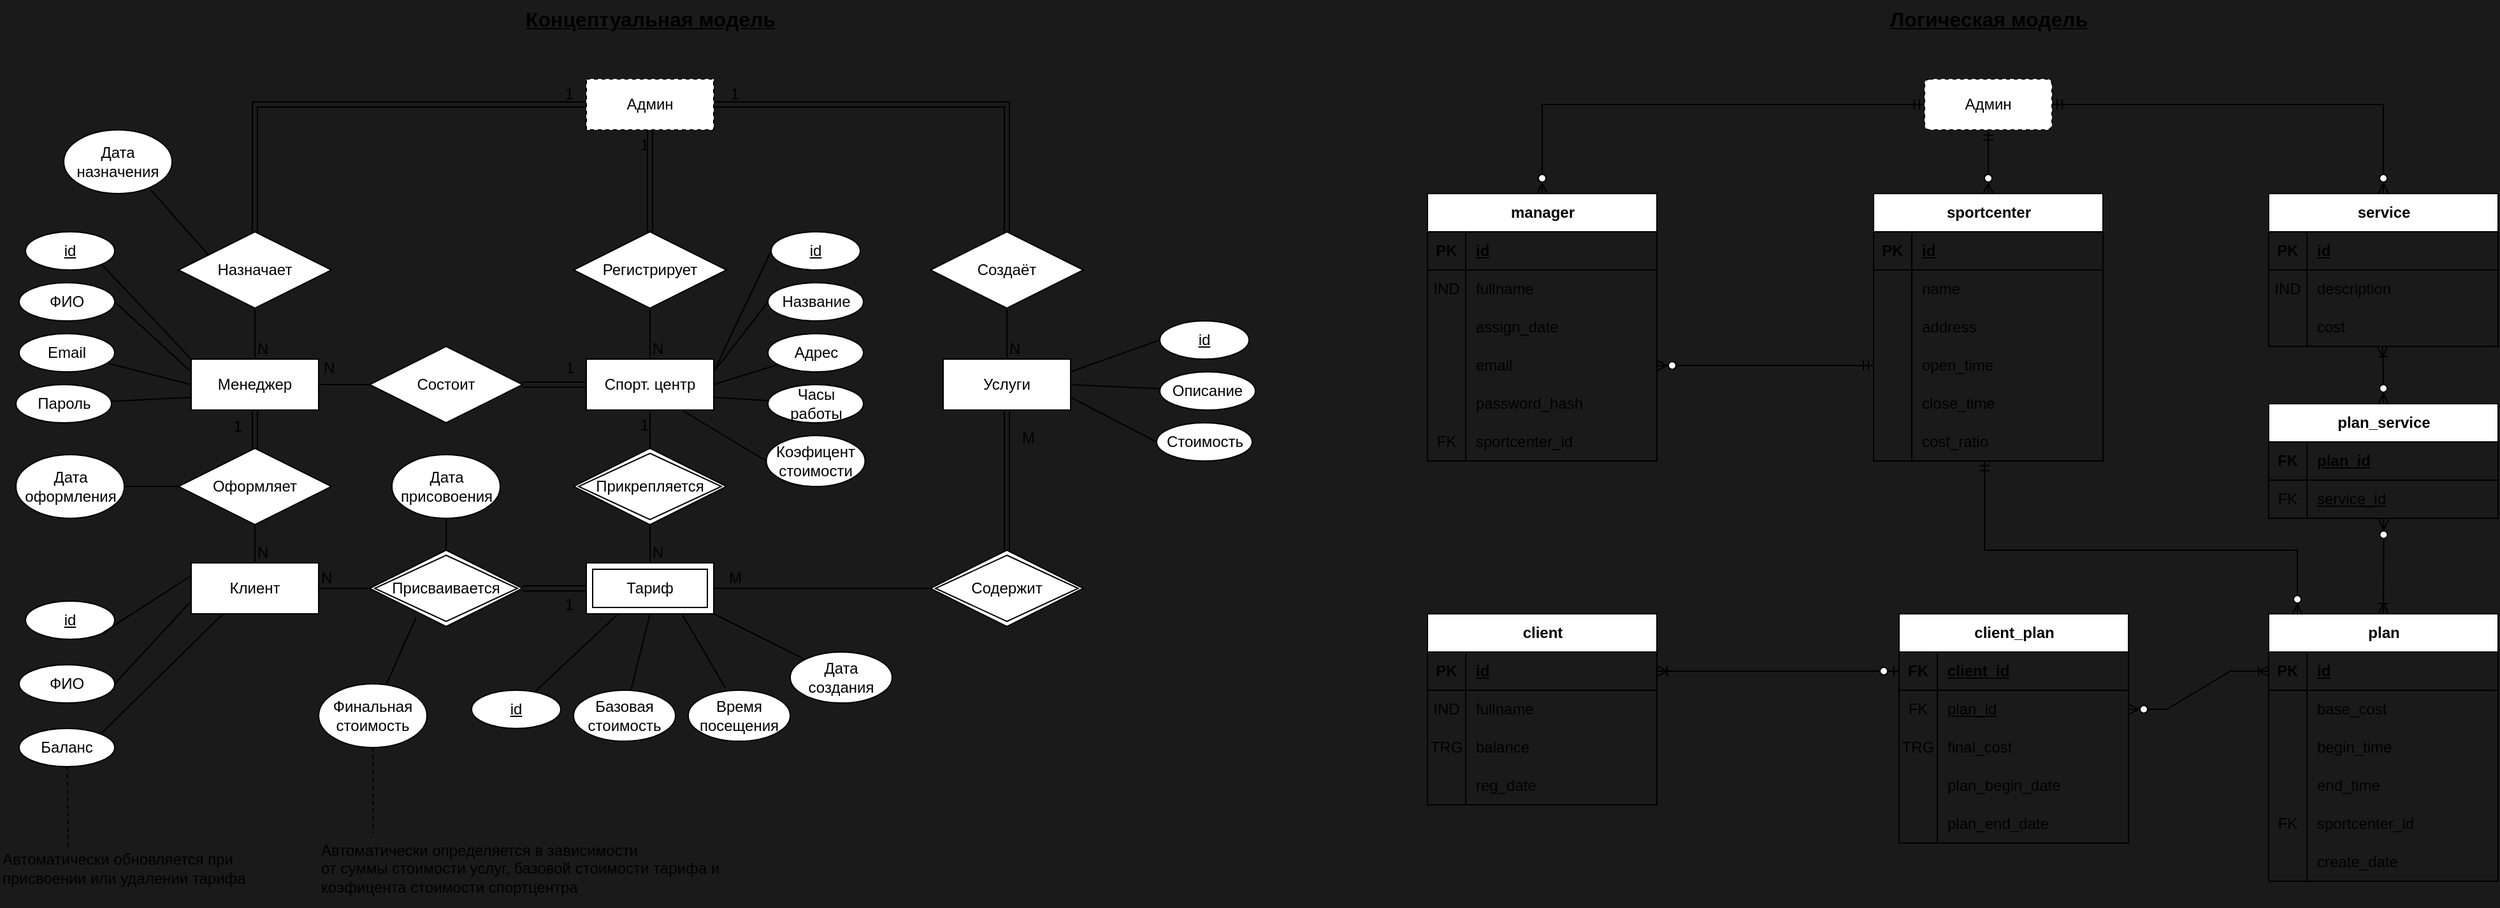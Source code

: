 <mxfile version="24.7.17">
  <diagram id="R2lEEEUBdFMjLlhIrx00" name="Page-1">
    <mxGraphModel dx="2403" dy="1029" grid="1" gridSize="10" guides="1" tooltips="1" connect="1" arrows="1" fold="1" page="1" pageScale="1" pageWidth="2000" pageHeight="800" background="#1A1A1A" math="0" shadow="0" extFonts="Permanent Marker^https://fonts.googleapis.com/css?family=Permanent+Marker">
      <root>
        <mxCell id="0" />
        <mxCell id="1" parent="0" />
        <mxCell id="DPAicfXmsq0XAQL9fjLa-65" value="Админ" style="whiteSpace=wrap;html=1;align=center;dashed=1;" parent="1" vertex="1">
          <mxGeometry x="470" y="130" width="100" height="40" as="geometry" />
        </mxCell>
        <mxCell id="DPAicfXmsq0XAQL9fjLa-169" style="edgeStyle=orthogonalEdgeStyle;rounded=0;orthogonalLoop=1;jettySize=auto;html=1;exitX=1;exitY=0.5;exitDx=0;exitDy=0;entryX=0;entryY=0.5;entryDx=0;entryDy=0;endArrow=none;endFill=0;" parent="1" source="DPAicfXmsq0XAQL9fjLa-66" target="DPAicfXmsq0XAQL9fjLa-168" edge="1">
          <mxGeometry relative="1" as="geometry" />
        </mxCell>
        <mxCell id="DPAicfXmsq0XAQL9fjLa-66" value="Менеджер" style="whiteSpace=wrap;html=1;align=center;" parent="1" vertex="1">
          <mxGeometry x="160" y="350" width="100" height="40" as="geometry" />
        </mxCell>
        <mxCell id="DPAicfXmsq0XAQL9fjLa-67" value="Назначает" style="shape=rhombus;perimeter=rhombusPerimeter;whiteSpace=wrap;html=1;align=center;" parent="1" vertex="1">
          <mxGeometry x="150" y="250" width="120" height="60" as="geometry" />
        </mxCell>
        <mxCell id="DPAicfXmsq0XAQL9fjLa-68" value="Регистрирует" style="shape=rhombus;perimeter=rhombusPerimeter;whiteSpace=wrap;html=1;align=center;" parent="1" vertex="1">
          <mxGeometry x="460" y="250" width="120" height="60" as="geometry" />
        </mxCell>
        <mxCell id="DPAicfXmsq0XAQL9fjLa-69" value="Создаёт" style="shape=rhombus;perimeter=rhombusPerimeter;whiteSpace=wrap;html=1;align=center;" parent="1" vertex="1">
          <mxGeometry x="740" y="250" width="120" height="60" as="geometry" />
        </mxCell>
        <mxCell id="DPAicfXmsq0XAQL9fjLa-70" value="Тариф" style="shape=ext;margin=3;double=1;whiteSpace=wrap;html=1;align=center;" parent="1" vertex="1">
          <mxGeometry x="470" y="510" width="100" height="40" as="geometry" />
        </mxCell>
        <mxCell id="DPAicfXmsq0XAQL9fjLa-71" value="Прикрепляется" style="shape=rhombus;double=1;perimeter=rhombusPerimeter;whiteSpace=wrap;html=1;align=center;" parent="1" vertex="1">
          <mxGeometry x="460" y="420" width="120" height="60" as="geometry" />
        </mxCell>
        <mxCell id="DPAicfXmsq0XAQL9fjLa-72" value="" style="endArrow=none;html=1;rounded=0;entryX=0;entryY=0.5;entryDx=0;entryDy=0;exitX=0.5;exitY=0;exitDx=0;exitDy=0;shape=link;" parent="1" source="DPAicfXmsq0XAQL9fjLa-67" target="DPAicfXmsq0XAQL9fjLa-65" edge="1">
          <mxGeometry relative="1" as="geometry">
            <mxPoint x="240" y="200" as="sourcePoint" />
            <mxPoint x="400" y="200" as="targetPoint" />
            <Array as="points">
              <mxPoint x="210" y="150" />
            </Array>
          </mxGeometry>
        </mxCell>
        <mxCell id="DPAicfXmsq0XAQL9fjLa-73" value="1" style="resizable=0;html=1;whiteSpace=wrap;align=right;verticalAlign=bottom;" parent="DPAicfXmsq0XAQL9fjLa-72" connectable="0" vertex="1">
          <mxGeometry x="1" relative="1" as="geometry">
            <mxPoint x="-9" as="offset" />
          </mxGeometry>
        </mxCell>
        <mxCell id="DPAicfXmsq0XAQL9fjLa-74" value="" style="endArrow=none;html=1;rounded=0;entryX=0.5;entryY=1;entryDx=0;entryDy=0;exitX=0.5;exitY=0;exitDx=0;exitDy=0;" parent="1" source="DPAicfXmsq0XAQL9fjLa-66" target="DPAicfXmsq0XAQL9fjLa-67" edge="1">
          <mxGeometry relative="1" as="geometry">
            <mxPoint x="-110" y="360" as="sourcePoint" />
            <mxPoint x="50" y="360" as="targetPoint" />
          </mxGeometry>
        </mxCell>
        <mxCell id="DPAicfXmsq0XAQL9fjLa-75" value="N" style="resizable=0;html=1;whiteSpace=wrap;align=left;verticalAlign=bottom;" parent="DPAicfXmsq0XAQL9fjLa-74" connectable="0" vertex="1">
          <mxGeometry x="-1" relative="1" as="geometry" />
        </mxCell>
        <mxCell id="DPAicfXmsq0XAQL9fjLa-76" value="" style="endArrow=none;html=1;rounded=0;entryX=0.5;entryY=1;entryDx=0;entryDy=0;exitX=0.5;exitY=0;exitDx=0;exitDy=0;shape=link;" parent="1" source="DPAicfXmsq0XAQL9fjLa-68" target="DPAicfXmsq0XAQL9fjLa-65" edge="1">
          <mxGeometry relative="1" as="geometry">
            <mxPoint x="250" y="260" as="sourcePoint" />
            <mxPoint x="480" y="160" as="targetPoint" />
            <Array as="points" />
          </mxGeometry>
        </mxCell>
        <mxCell id="DPAicfXmsq0XAQL9fjLa-77" value="1" style="resizable=0;html=1;whiteSpace=wrap;align=right;verticalAlign=bottom;" parent="DPAicfXmsq0XAQL9fjLa-76" connectable="0" vertex="1">
          <mxGeometry x="1" relative="1" as="geometry">
            <mxPoint y="20" as="offset" />
          </mxGeometry>
        </mxCell>
        <mxCell id="DPAicfXmsq0XAQL9fjLa-78" value="" style="endArrow=none;html=1;rounded=0;exitX=0.5;exitY=0;exitDx=0;exitDy=0;entryX=1;entryY=0.5;entryDx=0;entryDy=0;shape=link;" parent="1" source="DPAicfXmsq0XAQL9fjLa-69" target="DPAicfXmsq0XAQL9fjLa-65" edge="1">
          <mxGeometry relative="1" as="geometry">
            <mxPoint x="530" y="260" as="sourcePoint" />
            <mxPoint x="580" y="160" as="targetPoint" />
            <Array as="points">
              <mxPoint x="800" y="150" />
            </Array>
          </mxGeometry>
        </mxCell>
        <mxCell id="DPAicfXmsq0XAQL9fjLa-79" value="1" style="resizable=0;html=1;whiteSpace=wrap;align=right;verticalAlign=bottom;" parent="DPAicfXmsq0XAQL9fjLa-78" connectable="0" vertex="1">
          <mxGeometry x="1" relative="1" as="geometry">
            <mxPoint x="21" as="offset" />
          </mxGeometry>
        </mxCell>
        <mxCell id="DPAicfXmsq0XAQL9fjLa-80" value="" style="endArrow=none;html=1;rounded=0;entryX=0.5;entryY=1;entryDx=0;entryDy=0;exitX=0.5;exitY=0;exitDx=0;exitDy=0;" parent="1" source="DPAicfXmsq0XAQL9fjLa-93" target="DPAicfXmsq0XAQL9fjLa-68" edge="1">
          <mxGeometry relative="1" as="geometry">
            <mxPoint x="520" y="350" as="sourcePoint" />
            <mxPoint x="250" y="320" as="targetPoint" />
          </mxGeometry>
        </mxCell>
        <mxCell id="DPAicfXmsq0XAQL9fjLa-81" value="N" style="resizable=0;html=1;whiteSpace=wrap;align=left;verticalAlign=bottom;" parent="DPAicfXmsq0XAQL9fjLa-80" connectable="0" vertex="1">
          <mxGeometry x="-1" relative="1" as="geometry" />
        </mxCell>
        <mxCell id="DPAicfXmsq0XAQL9fjLa-82" value="" style="endArrow=none;html=1;rounded=0;entryX=0.5;entryY=1;entryDx=0;entryDy=0;exitX=0.5;exitY=0;exitDx=0;exitDy=0;" parent="1" source="DPAicfXmsq0XAQL9fjLa-94" target="DPAicfXmsq0XAQL9fjLa-69" edge="1">
          <mxGeometry relative="1" as="geometry">
            <mxPoint x="800" y="350" as="sourcePoint" />
            <mxPoint x="530" y="320" as="targetPoint" />
          </mxGeometry>
        </mxCell>
        <mxCell id="DPAicfXmsq0XAQL9fjLa-83" value="N" style="resizable=0;html=1;whiteSpace=wrap;align=left;verticalAlign=bottom;" parent="DPAicfXmsq0XAQL9fjLa-82" connectable="0" vertex="1">
          <mxGeometry x="-1" relative="1" as="geometry" />
        </mxCell>
        <mxCell id="DPAicfXmsq0XAQL9fjLa-84" value="" style="endArrow=none;html=1;rounded=0;entryX=0.5;entryY=1;entryDx=0;entryDy=0;exitX=0.5;exitY=0;exitDx=0;exitDy=0;" parent="1" source="DPAicfXmsq0XAQL9fjLa-71" target="DPAicfXmsq0XAQL9fjLa-93" edge="1">
          <mxGeometry relative="1" as="geometry">
            <mxPoint x="530" y="260" as="sourcePoint" />
            <mxPoint x="520" y="390" as="targetPoint" />
            <Array as="points" />
          </mxGeometry>
        </mxCell>
        <mxCell id="DPAicfXmsq0XAQL9fjLa-85" value="1" style="resizable=0;html=1;whiteSpace=wrap;align=right;verticalAlign=bottom;" parent="DPAicfXmsq0XAQL9fjLa-84" connectable="0" vertex="1">
          <mxGeometry x="1" relative="1" as="geometry">
            <mxPoint y="20" as="offset" />
          </mxGeometry>
        </mxCell>
        <mxCell id="DPAicfXmsq0XAQL9fjLa-86" value="" style="endArrow=none;html=1;rounded=0;entryX=0.5;entryY=1;entryDx=0;entryDy=0;exitX=0.5;exitY=0;exitDx=0;exitDy=0;" parent="1" source="DPAicfXmsq0XAQL9fjLa-70" target="DPAicfXmsq0XAQL9fjLa-71" edge="1">
          <mxGeometry relative="1" as="geometry">
            <mxPoint x="530" y="360" as="sourcePoint" />
            <mxPoint x="530" y="320" as="targetPoint" />
          </mxGeometry>
        </mxCell>
        <mxCell id="DPAicfXmsq0XAQL9fjLa-87" value="N" style="resizable=0;html=1;whiteSpace=wrap;align=left;verticalAlign=bottom;" parent="DPAicfXmsq0XAQL9fjLa-86" connectable="0" vertex="1">
          <mxGeometry x="-1" relative="1" as="geometry" />
        </mxCell>
        <mxCell id="DPAicfXmsq0XAQL9fjLa-88" value="" style="endArrow=none;html=1;rounded=0;exitX=1;exitY=0.5;exitDx=0;exitDy=0;entryX=0;entryY=0.5;entryDx=0;entryDy=0;" parent="1" source="DPAicfXmsq0XAQL9fjLa-70" target="DPAicfXmsq0XAQL9fjLa-92" edge="1">
          <mxGeometry relative="1" as="geometry">
            <mxPoint x="80" y="490" as="sourcePoint" />
            <mxPoint x="740" y="530" as="targetPoint" />
          </mxGeometry>
        </mxCell>
        <mxCell id="DPAicfXmsq0XAQL9fjLa-89" value="M" style="resizable=0;html=1;whiteSpace=wrap;align=left;verticalAlign=bottom;" parent="DPAicfXmsq0XAQL9fjLa-88" connectable="0" vertex="1">
          <mxGeometry x="-1" relative="1" as="geometry">
            <mxPoint x="10" as="offset" />
          </mxGeometry>
        </mxCell>
        <mxCell id="DPAicfXmsq0XAQL9fjLa-90" value="" style="endArrow=none;html=1;rounded=0;exitX=0.5;exitY=1;exitDx=0;exitDy=0;entryX=0.5;entryY=0;entryDx=0;entryDy=0;shape=link;" parent="1" source="DPAicfXmsq0XAQL9fjLa-94" target="DPAicfXmsq0XAQL9fjLa-92" edge="1">
          <mxGeometry relative="1" as="geometry">
            <mxPoint x="800" y="390" as="sourcePoint" />
            <mxPoint x="800" y="500" as="targetPoint" />
          </mxGeometry>
        </mxCell>
        <mxCell id="DPAicfXmsq0XAQL9fjLa-91" value="M" style="resizable=0;html=1;whiteSpace=wrap;align=left;verticalAlign=bottom;" parent="DPAicfXmsq0XAQL9fjLa-90" connectable="0" vertex="1">
          <mxGeometry x="-1" relative="1" as="geometry">
            <mxPoint x="10" y="30" as="offset" />
          </mxGeometry>
        </mxCell>
        <mxCell id="DPAicfXmsq0XAQL9fjLa-92" value="Содержит" style="shape=rhombus;double=1;perimeter=rhombusPerimeter;whiteSpace=wrap;html=1;align=center;" parent="1" vertex="1">
          <mxGeometry x="740" y="500" width="120" height="60" as="geometry" />
        </mxCell>
        <mxCell id="DPAicfXmsq0XAQL9fjLa-131" style="rounded=0;orthogonalLoop=1;jettySize=auto;html=1;exitX=0.75;exitY=1;exitDx=0;exitDy=0;entryX=0;entryY=0.5;entryDx=0;entryDy=0;endArrow=none;endFill=0;" parent="1" source="DPAicfXmsq0XAQL9fjLa-93" target="DPAicfXmsq0XAQL9fjLa-130" edge="1">
          <mxGeometry relative="1" as="geometry" />
        </mxCell>
        <mxCell id="DPAicfXmsq0XAQL9fjLa-93" value="Спорт. центр" style="whiteSpace=wrap;html=1;align=center;" parent="1" vertex="1">
          <mxGeometry x="470" y="350" width="100" height="40" as="geometry" />
        </mxCell>
        <mxCell id="DPAicfXmsq0XAQL9fjLa-133" style="rounded=0;orthogonalLoop=1;jettySize=auto;html=1;exitX=1;exitY=0.75;exitDx=0;exitDy=0;entryX=0;entryY=0.5;entryDx=0;entryDy=0;endArrow=none;endFill=0;" parent="1" source="DPAicfXmsq0XAQL9fjLa-94" target="DPAicfXmsq0XAQL9fjLa-132" edge="1">
          <mxGeometry relative="1" as="geometry" />
        </mxCell>
        <mxCell id="DPAicfXmsq0XAQL9fjLa-94" value="Услуги" style="whiteSpace=wrap;html=1;align=center;" parent="1" vertex="1">
          <mxGeometry x="750" y="350" width="100" height="40" as="geometry" />
        </mxCell>
        <mxCell id="DPAicfXmsq0XAQL9fjLa-123" style="rounded=0;orthogonalLoop=1;jettySize=auto;html=1;exitX=0;exitY=0.75;exitDx=0;exitDy=0;entryX=1;entryY=0.5;entryDx=0;entryDy=0;endArrow=none;endFill=0;" parent="1" source="DPAicfXmsq0XAQL9fjLa-95" target="DPAicfXmsq0XAQL9fjLa-122" edge="1">
          <mxGeometry relative="1" as="geometry" />
        </mxCell>
        <mxCell id="DPAicfXmsq0XAQL9fjLa-95" value="Клиент" style="whiteSpace=wrap;html=1;align=center;" parent="1" vertex="1">
          <mxGeometry x="160" y="510" width="100" height="40" as="geometry" />
        </mxCell>
        <mxCell id="DPAicfXmsq0XAQL9fjLa-96" value="Оформляет" style="shape=rhombus;perimeter=rhombusPerimeter;whiteSpace=wrap;html=1;align=center;" parent="1" vertex="1">
          <mxGeometry x="150" y="420" width="120" height="60" as="geometry" />
        </mxCell>
        <mxCell id="DPAicfXmsq0XAQL9fjLa-97" value="" style="endArrow=none;html=1;rounded=0;entryX=0.5;entryY=1;entryDx=0;entryDy=0;exitX=0.5;exitY=0;exitDx=0;exitDy=0;shape=link;" parent="1" source="DPAicfXmsq0XAQL9fjLa-96" target="DPAicfXmsq0XAQL9fjLa-66" edge="1">
          <mxGeometry relative="1" as="geometry">
            <mxPoint x="220" y="260" as="sourcePoint" />
            <mxPoint x="450" y="160" as="targetPoint" />
            <Array as="points" />
          </mxGeometry>
        </mxCell>
        <mxCell id="DPAicfXmsq0XAQL9fjLa-98" value="1" style="resizable=0;html=1;whiteSpace=wrap;align=right;verticalAlign=bottom;" parent="DPAicfXmsq0XAQL9fjLa-97" connectable="0" vertex="1">
          <mxGeometry x="1" relative="1" as="geometry">
            <mxPoint x="-9" y="21" as="offset" />
          </mxGeometry>
        </mxCell>
        <mxCell id="DPAicfXmsq0XAQL9fjLa-99" value="" style="endArrow=none;html=1;rounded=0;entryX=0.5;entryY=1;entryDx=0;entryDy=0;exitX=0.5;exitY=0;exitDx=0;exitDy=0;" parent="1" source="DPAicfXmsq0XAQL9fjLa-95" target="DPAicfXmsq0XAQL9fjLa-96" edge="1">
          <mxGeometry relative="1" as="geometry">
            <mxPoint x="500" y="520" as="sourcePoint" />
            <mxPoint x="500" y="490" as="targetPoint" />
          </mxGeometry>
        </mxCell>
        <mxCell id="DPAicfXmsq0XAQL9fjLa-100" value="N" style="resizable=0;html=1;whiteSpace=wrap;align=left;verticalAlign=bottom;" parent="DPAicfXmsq0XAQL9fjLa-99" connectable="0" vertex="1">
          <mxGeometry x="-1" relative="1" as="geometry" />
        </mxCell>
        <mxCell id="DPAicfXmsq0XAQL9fjLa-101" value="Присваивается" style="shape=rhombus;double=1;perimeter=rhombusPerimeter;whiteSpace=wrap;html=1;align=center;" parent="1" vertex="1">
          <mxGeometry x="300" y="500" width="120" height="60" as="geometry" />
        </mxCell>
        <mxCell id="DPAicfXmsq0XAQL9fjLa-102" value="" style="endArrow=none;html=1;rounded=0;entryX=0;entryY=0.5;entryDx=0;entryDy=0;exitX=1;exitY=0.5;exitDx=0;exitDy=0;shape=link;" parent="1" source="DPAicfXmsq0XAQL9fjLa-101" target="DPAicfXmsq0XAQL9fjLa-70" edge="1">
          <mxGeometry relative="1" as="geometry">
            <mxPoint x="220" y="430" as="sourcePoint" />
            <mxPoint x="220" y="400" as="targetPoint" />
            <Array as="points" />
          </mxGeometry>
        </mxCell>
        <mxCell id="DPAicfXmsq0XAQL9fjLa-103" value="1" style="resizable=0;html=1;whiteSpace=wrap;align=right;verticalAlign=bottom;" parent="DPAicfXmsq0XAQL9fjLa-102" connectable="0" vertex="1">
          <mxGeometry x="1" relative="1" as="geometry">
            <mxPoint x="-9" y="21" as="offset" />
          </mxGeometry>
        </mxCell>
        <mxCell id="DPAicfXmsq0XAQL9fjLa-104" value="" style="endArrow=none;html=1;rounded=0;entryX=0;entryY=0.5;entryDx=0;entryDy=0;exitX=1;exitY=0.5;exitDx=0;exitDy=0;" parent="1" source="DPAicfXmsq0XAQL9fjLa-95" target="DPAicfXmsq0XAQL9fjLa-101" edge="1">
          <mxGeometry relative="1" as="geometry">
            <mxPoint x="220" y="520" as="sourcePoint" />
            <mxPoint x="220" y="490" as="targetPoint" />
          </mxGeometry>
        </mxCell>
        <mxCell id="DPAicfXmsq0XAQL9fjLa-105" value="N" style="resizable=0;html=1;whiteSpace=wrap;align=left;verticalAlign=bottom;" parent="DPAicfXmsq0XAQL9fjLa-104" connectable="0" vertex="1">
          <mxGeometry x="-1" relative="1" as="geometry" />
        </mxCell>
        <mxCell id="DPAicfXmsq0XAQL9fjLa-107" value="&lt;font style=&quot;font-size: 16px;&quot;&gt;&lt;b&gt;&lt;u&gt;Концептуальная модель&lt;/u&gt;&lt;/b&gt;&lt;/font&gt;" style="text;html=1;align=center;verticalAlign=middle;resizable=0;points=[];autosize=1;strokeColor=none;fillColor=none;strokeWidth=1;" parent="1" vertex="1">
          <mxGeometry x="410" y="68" width="220" height="30" as="geometry" />
        </mxCell>
        <mxCell id="DPAicfXmsq0XAQL9fjLa-108" value="&lt;font style=&quot;font-size: 16px;&quot;&gt;&lt;b&gt;&lt;u&gt;Логическая модель&lt;/u&gt;&lt;/b&gt;&lt;/font&gt;" style="text;html=1;align=center;verticalAlign=middle;resizable=0;points=[];autosize=1;strokeColor=none;fillColor=none;strokeWidth=1;" parent="1" vertex="1">
          <mxGeometry x="1480" y="68" width="180" height="30" as="geometry" />
        </mxCell>
        <mxCell id="DPAicfXmsq0XAQL9fjLa-109" value="id" style="ellipse;whiteSpace=wrap;html=1;align=center;fontStyle=4;" parent="1" vertex="1">
          <mxGeometry x="30" y="540" width="70" height="30" as="geometry" />
        </mxCell>
        <mxCell id="DPAicfXmsq0XAQL9fjLa-113" style="rounded=0;orthogonalLoop=1;jettySize=auto;html=1;exitX=1;exitY=1;exitDx=0;exitDy=0;entryX=0;entryY=0;entryDx=0;entryDy=0;endArrow=none;endFill=0;" parent="1" source="DPAicfXmsq0XAQL9fjLa-110" target="DPAicfXmsq0XAQL9fjLa-66" edge="1">
          <mxGeometry relative="1" as="geometry" />
        </mxCell>
        <mxCell id="DPAicfXmsq0XAQL9fjLa-110" value="id" style="ellipse;whiteSpace=wrap;html=1;align=center;fontStyle=4;" parent="1" vertex="1">
          <mxGeometry x="30" y="250" width="70" height="30" as="geometry" />
        </mxCell>
        <mxCell id="DPAicfXmsq0XAQL9fjLa-111" value="id" style="ellipse;whiteSpace=wrap;html=1;align=center;fontStyle=4;" parent="1" vertex="1">
          <mxGeometry x="920" y="320" width="70" height="30" as="geometry" />
        </mxCell>
        <mxCell id="DPAicfXmsq0XAQL9fjLa-112" value="id" style="ellipse;whiteSpace=wrap;html=1;align=center;fontStyle=4;" parent="1" vertex="1">
          <mxGeometry x="615" y="250" width="70" height="30" as="geometry" />
        </mxCell>
        <mxCell id="DPAicfXmsq0XAQL9fjLa-114" style="rounded=0;orthogonalLoop=1;jettySize=auto;html=1;exitX=1;exitY=1;exitDx=0;exitDy=0;entryX=0;entryY=0.25;entryDx=0;entryDy=0;endArrow=none;endFill=0;" parent="1" source="DPAicfXmsq0XAQL9fjLa-109" target="DPAicfXmsq0XAQL9fjLa-95" edge="1">
          <mxGeometry relative="1" as="geometry">
            <mxPoint x="100" y="356" as="sourcePoint" />
            <mxPoint x="170" y="380" as="targetPoint" />
          </mxGeometry>
        </mxCell>
        <mxCell id="DPAicfXmsq0XAQL9fjLa-115" style="rounded=0;orthogonalLoop=1;jettySize=auto;html=1;exitX=1;exitY=0.25;exitDx=0;exitDy=0;entryX=0;entryY=0.5;entryDx=0;entryDy=0;endArrow=none;endFill=0;" parent="1" source="DPAicfXmsq0XAQL9fjLa-93" target="DPAicfXmsq0XAQL9fjLa-112" edge="1">
          <mxGeometry relative="1" as="geometry">
            <mxPoint x="100" y="506" as="sourcePoint" />
            <mxPoint x="170" y="530" as="targetPoint" />
          </mxGeometry>
        </mxCell>
        <mxCell id="DPAicfXmsq0XAQL9fjLa-116" style="rounded=0;orthogonalLoop=1;jettySize=auto;html=1;exitX=0;exitY=0.5;exitDx=0;exitDy=0;entryX=1;entryY=0.25;entryDx=0;entryDy=0;endArrow=none;endFill=0;" parent="1" source="DPAicfXmsq0XAQL9fjLa-111" target="DPAicfXmsq0XAQL9fjLa-94" edge="1">
          <mxGeometry relative="1" as="geometry">
            <mxPoint x="580" y="370" as="sourcePoint" />
            <mxPoint x="620" y="345" as="targetPoint" />
          </mxGeometry>
        </mxCell>
        <mxCell id="DPAicfXmsq0XAQL9fjLa-118" style="rounded=0;orthogonalLoop=1;jettySize=auto;html=1;entryX=0.25;entryY=1;entryDx=0;entryDy=0;endArrow=none;endFill=0;" parent="1" source="DPAicfXmsq0XAQL9fjLa-117" target="DPAicfXmsq0XAQL9fjLa-70" edge="1">
          <mxGeometry relative="1" as="geometry" />
        </mxCell>
        <mxCell id="DPAicfXmsq0XAQL9fjLa-117" value="id" style="ellipse;whiteSpace=wrap;html=1;align=center;fontStyle=4;" parent="1" vertex="1">
          <mxGeometry x="380" y="610" width="70" height="30" as="geometry" />
        </mxCell>
        <mxCell id="DPAicfXmsq0XAQL9fjLa-120" style="rounded=0;orthogonalLoop=1;jettySize=auto;html=1;endArrow=none;endFill=0;exitX=1;exitY=0.5;exitDx=0;exitDy=0;entryX=0;entryY=0.25;entryDx=0;entryDy=0;" parent="1" source="DPAicfXmsq0XAQL9fjLa-121" target="DPAicfXmsq0XAQL9fjLa-66" edge="1">
          <mxGeometry relative="1" as="geometry">
            <mxPoint x="99.907" y="373.909" as="sourcePoint" />
          </mxGeometry>
        </mxCell>
        <mxCell id="DPAicfXmsq0XAQL9fjLa-121" value="ФИО" style="ellipse;whiteSpace=wrap;html=1;align=center;" parent="1" vertex="1">
          <mxGeometry x="25" y="290" width="75" height="30" as="geometry" />
        </mxCell>
        <mxCell id="DPAicfXmsq0XAQL9fjLa-122" value="ФИО" style="ellipse;whiteSpace=wrap;html=1;align=center;" parent="1" vertex="1">
          <mxGeometry x="25" y="590" width="75" height="30" as="geometry" />
        </mxCell>
        <mxCell id="DPAicfXmsq0XAQL9fjLa-125" style="rounded=0;orthogonalLoop=1;jettySize=auto;html=1;entryX=1;entryY=0.5;entryDx=0;entryDy=0;endArrow=none;endFill=0;" parent="1" source="DPAicfXmsq0XAQL9fjLa-124" target="DPAicfXmsq0XAQL9fjLa-94" edge="1">
          <mxGeometry relative="1" as="geometry" />
        </mxCell>
        <mxCell id="DPAicfXmsq0XAQL9fjLa-124" value="Описание" style="ellipse;whiteSpace=wrap;html=1;align=center;" parent="1" vertex="1">
          <mxGeometry x="920" y="360" width="75" height="30" as="geometry" />
        </mxCell>
        <mxCell id="DPAicfXmsq0XAQL9fjLa-128" style="rounded=0;orthogonalLoop=1;jettySize=auto;html=1;entryX=1;entryY=0.5;entryDx=0;entryDy=0;endArrow=none;endFill=0;" parent="1" source="DPAicfXmsq0XAQL9fjLa-126" target="DPAicfXmsq0XAQL9fjLa-93" edge="1">
          <mxGeometry relative="1" as="geometry" />
        </mxCell>
        <mxCell id="DPAicfXmsq0XAQL9fjLa-126" value="Адрес" style="ellipse;whiteSpace=wrap;html=1;align=center;" parent="1" vertex="1">
          <mxGeometry x="612.5" y="330" width="75" height="30" as="geometry" />
        </mxCell>
        <mxCell id="DPAicfXmsq0XAQL9fjLa-129" style="rounded=0;orthogonalLoop=1;jettySize=auto;html=1;entryX=1;entryY=0.75;entryDx=0;entryDy=0;endArrow=none;endFill=0;" parent="1" source="DPAicfXmsq0XAQL9fjLa-127" target="DPAicfXmsq0XAQL9fjLa-93" edge="1">
          <mxGeometry relative="1" as="geometry" />
        </mxCell>
        <mxCell id="DPAicfXmsq0XAQL9fjLa-127" value="Часы работы" style="ellipse;whiteSpace=wrap;html=1;align=center;" parent="1" vertex="1">
          <mxGeometry x="612.5" y="370" width="75" height="30" as="geometry" />
        </mxCell>
        <mxCell id="DPAicfXmsq0XAQL9fjLa-130" value="Коэфицент стоимости" style="ellipse;whiteSpace=wrap;html=1;align=center;" parent="1" vertex="1">
          <mxGeometry x="611.25" y="410" width="77.5" height="40" as="geometry" />
        </mxCell>
        <mxCell id="DPAicfXmsq0XAQL9fjLa-132" value="Стоимость" style="ellipse;whiteSpace=wrap;html=1;align=center;" parent="1" vertex="1">
          <mxGeometry x="917.5" y="400" width="75" height="30" as="geometry" />
        </mxCell>
        <mxCell id="DPAicfXmsq0XAQL9fjLa-136" style="rounded=0;orthogonalLoop=1;jettySize=auto;html=1;entryX=0.5;entryY=1;entryDx=0;entryDy=0;endArrow=none;endFill=0;" parent="1" source="DPAicfXmsq0XAQL9fjLa-134" target="DPAicfXmsq0XAQL9fjLa-70" edge="1">
          <mxGeometry relative="1" as="geometry" />
        </mxCell>
        <mxCell id="DPAicfXmsq0XAQL9fjLa-134" value="Базовая стоимость" style="ellipse;whiteSpace=wrap;html=1;align=center;" parent="1" vertex="1">
          <mxGeometry x="460" y="610" width="80" height="40" as="geometry" />
        </mxCell>
        <mxCell id="DPAicfXmsq0XAQL9fjLa-137" value="Время посещения" style="ellipse;whiteSpace=wrap;html=1;align=center;" parent="1" vertex="1">
          <mxGeometry x="550" y="610" width="80" height="40" as="geometry" />
        </mxCell>
        <mxCell id="DPAicfXmsq0XAQL9fjLa-138" value="Дата создания" style="ellipse;whiteSpace=wrap;html=1;align=center;" parent="1" vertex="1">
          <mxGeometry x="630" y="580" width="80" height="40" as="geometry" />
        </mxCell>
        <mxCell id="DPAicfXmsq0XAQL9fjLa-142" style="rounded=0;orthogonalLoop=1;jettySize=auto;html=1;entryX=0;entryY=0.5;entryDx=0;entryDy=0;endArrow=none;endFill=0;" parent="1" source="DPAicfXmsq0XAQL9fjLa-139" target="DPAicfXmsq0XAQL9fjLa-96" edge="1">
          <mxGeometry relative="1" as="geometry" />
        </mxCell>
        <mxCell id="DPAicfXmsq0XAQL9fjLa-139" value="Дата оформления" style="ellipse;whiteSpace=wrap;html=1;align=center;" parent="1" vertex="1">
          <mxGeometry x="22.5" y="425" width="85" height="50" as="geometry" />
        </mxCell>
        <mxCell id="DPAicfXmsq0XAQL9fjLa-141" style="rounded=0;orthogonalLoop=1;jettySize=auto;html=1;entryX=0.5;entryY=0;entryDx=0;entryDy=0;endArrow=none;endFill=0;" parent="1" source="DPAicfXmsq0XAQL9fjLa-140" target="DPAicfXmsq0XAQL9fjLa-101" edge="1">
          <mxGeometry relative="1" as="geometry" />
        </mxCell>
        <mxCell id="DPAicfXmsq0XAQL9fjLa-140" value="Дата присовоения" style="ellipse;whiteSpace=wrap;html=1;align=center;" parent="1" vertex="1">
          <mxGeometry x="317.5" y="425" width="85" height="50" as="geometry" />
        </mxCell>
        <mxCell id="DPAicfXmsq0XAQL9fjLa-143" style="rounded=0;orthogonalLoop=1;jettySize=auto;html=1;entryX=0.75;entryY=1;entryDx=0;entryDy=0;endArrow=none;endFill=0;exitX=0.364;exitY=-0.045;exitDx=0;exitDy=0;exitPerimeter=0;" parent="1" source="DPAicfXmsq0XAQL9fjLa-137" target="DPAicfXmsq0XAQL9fjLa-70" edge="1">
          <mxGeometry relative="1" as="geometry">
            <mxPoint x="515" y="620" as="sourcePoint" />
            <mxPoint x="530" y="560" as="targetPoint" />
          </mxGeometry>
        </mxCell>
        <mxCell id="DPAicfXmsq0XAQL9fjLa-144" style="rounded=0;orthogonalLoop=1;jettySize=auto;html=1;entryX=1;entryY=1;entryDx=0;entryDy=0;endArrow=none;endFill=0;exitX=0;exitY=0;exitDx=0;exitDy=0;" parent="1" source="DPAicfXmsq0XAQL9fjLa-138" target="DPAicfXmsq0XAQL9fjLa-70" edge="1">
          <mxGeometry relative="1" as="geometry">
            <mxPoint x="525" y="630" as="sourcePoint" />
            <mxPoint x="540" y="570" as="targetPoint" />
          </mxGeometry>
        </mxCell>
        <mxCell id="DPAicfXmsq0XAQL9fjLa-145" value="Дата назначения" style="ellipse;whiteSpace=wrap;html=1;align=center;" parent="1" vertex="1">
          <mxGeometry x="60" y="170" width="85" height="50" as="geometry" />
        </mxCell>
        <mxCell id="DPAicfXmsq0XAQL9fjLa-148" style="rounded=0;orthogonalLoop=1;jettySize=auto;html=1;exitX=0.8;exitY=0.933;exitDx=0;exitDy=0;entryX=0.194;entryY=0.3;entryDx=0;entryDy=0;entryPerimeter=0;endArrow=none;endFill=0;exitPerimeter=0;" parent="1" source="DPAicfXmsq0XAQL9fjLa-145" target="DPAicfXmsq0XAQL9fjLa-67" edge="1">
          <mxGeometry relative="1" as="geometry" />
        </mxCell>
        <mxCell id="DPAicfXmsq0XAQL9fjLa-150" value="Админ" style="rounded=1;arcSize=10;whiteSpace=wrap;html=1;align=center;dashed=1;" parent="1" vertex="1">
          <mxGeometry x="1520" y="130" width="100" height="40" as="geometry" />
        </mxCell>
        <mxCell id="DPAicfXmsq0XAQL9fjLa-155" value="manager" style="shape=table;startSize=30;container=1;collapsible=1;childLayout=tableLayout;fixedRows=1;rowLines=0;fontStyle=1;align=center;resizeLast=1;html=1;" parent="1" vertex="1">
          <mxGeometry x="1130" y="220" width="180" height="210" as="geometry" />
        </mxCell>
        <mxCell id="DPAicfXmsq0XAQL9fjLa-156" value="" style="shape=tableRow;horizontal=0;startSize=0;swimlaneHead=0;swimlaneBody=0;fillColor=none;collapsible=0;dropTarget=0;points=[[0,0.5],[1,0.5]];portConstraint=eastwest;top=0;left=0;right=0;bottom=1;" parent="DPAicfXmsq0XAQL9fjLa-155" vertex="1">
          <mxGeometry y="30" width="180" height="30" as="geometry" />
        </mxCell>
        <mxCell id="DPAicfXmsq0XAQL9fjLa-157" value="PK" style="shape=partialRectangle;connectable=0;fillColor=none;top=0;left=0;bottom=0;right=0;fontStyle=1;overflow=hidden;whiteSpace=wrap;html=1;" parent="DPAicfXmsq0XAQL9fjLa-156" vertex="1">
          <mxGeometry width="30" height="30" as="geometry">
            <mxRectangle width="30" height="30" as="alternateBounds" />
          </mxGeometry>
        </mxCell>
        <mxCell id="DPAicfXmsq0XAQL9fjLa-158" value="id" style="shape=partialRectangle;connectable=0;fillColor=none;top=0;left=0;bottom=0;right=0;align=left;spacingLeft=6;fontStyle=5;overflow=hidden;whiteSpace=wrap;html=1;" parent="DPAicfXmsq0XAQL9fjLa-156" vertex="1">
          <mxGeometry x="30" width="150" height="30" as="geometry">
            <mxRectangle width="150" height="30" as="alternateBounds" />
          </mxGeometry>
        </mxCell>
        <mxCell id="DPAicfXmsq0XAQL9fjLa-159" value="" style="shape=tableRow;horizontal=0;startSize=0;swimlaneHead=0;swimlaneBody=0;fillColor=none;collapsible=0;dropTarget=0;points=[[0,0.5],[1,0.5]];portConstraint=eastwest;top=0;left=0;right=0;bottom=0;" parent="DPAicfXmsq0XAQL9fjLa-155" vertex="1">
          <mxGeometry y="60" width="180" height="30" as="geometry" />
        </mxCell>
        <mxCell id="DPAicfXmsq0XAQL9fjLa-160" value="IND" style="shape=partialRectangle;connectable=0;fillColor=none;top=0;left=0;bottom=0;right=0;editable=1;overflow=hidden;whiteSpace=wrap;html=1;" parent="DPAicfXmsq0XAQL9fjLa-159" vertex="1">
          <mxGeometry width="30" height="30" as="geometry">
            <mxRectangle width="30" height="30" as="alternateBounds" />
          </mxGeometry>
        </mxCell>
        <mxCell id="DPAicfXmsq0XAQL9fjLa-161" value="fullname" style="shape=partialRectangle;connectable=0;fillColor=none;top=0;left=0;bottom=0;right=0;align=left;spacingLeft=6;overflow=hidden;whiteSpace=wrap;html=1;" parent="DPAicfXmsq0XAQL9fjLa-159" vertex="1">
          <mxGeometry x="30" width="150" height="30" as="geometry">
            <mxRectangle width="150" height="30" as="alternateBounds" />
          </mxGeometry>
        </mxCell>
        <mxCell id="DPAicfXmsq0XAQL9fjLa-162" value="" style="shape=tableRow;horizontal=0;startSize=0;swimlaneHead=0;swimlaneBody=0;fillColor=none;collapsible=0;dropTarget=0;points=[[0,0.5],[1,0.5]];portConstraint=eastwest;top=0;left=0;right=0;bottom=0;" parent="DPAicfXmsq0XAQL9fjLa-155" vertex="1">
          <mxGeometry y="90" width="180" height="30" as="geometry" />
        </mxCell>
        <mxCell id="DPAicfXmsq0XAQL9fjLa-163" value="" style="shape=partialRectangle;connectable=0;fillColor=none;top=0;left=0;bottom=0;right=0;editable=1;overflow=hidden;whiteSpace=wrap;html=1;" parent="DPAicfXmsq0XAQL9fjLa-162" vertex="1">
          <mxGeometry width="30" height="30" as="geometry">
            <mxRectangle width="30" height="30" as="alternateBounds" />
          </mxGeometry>
        </mxCell>
        <mxCell id="DPAicfXmsq0XAQL9fjLa-164" value="assign_date" style="shape=partialRectangle;connectable=0;fillColor=none;top=0;left=0;bottom=0;right=0;align=left;spacingLeft=6;overflow=hidden;whiteSpace=wrap;html=1;" parent="DPAicfXmsq0XAQL9fjLa-162" vertex="1">
          <mxGeometry x="30" width="150" height="30" as="geometry">
            <mxRectangle width="150" height="30" as="alternateBounds" />
          </mxGeometry>
        </mxCell>
        <mxCell id="PEORHs8qoAinL320cWrQ-9" value="" style="shape=tableRow;horizontal=0;startSize=0;swimlaneHead=0;swimlaneBody=0;fillColor=none;collapsible=0;dropTarget=0;points=[[0,0.5],[1,0.5]];portConstraint=eastwest;top=0;left=0;right=0;bottom=0;" parent="DPAicfXmsq0XAQL9fjLa-155" vertex="1">
          <mxGeometry y="120" width="180" height="30" as="geometry" />
        </mxCell>
        <mxCell id="PEORHs8qoAinL320cWrQ-10" value="" style="shape=partialRectangle;connectable=0;fillColor=none;top=0;left=0;bottom=0;right=0;editable=1;overflow=hidden;whiteSpace=wrap;html=1;" parent="PEORHs8qoAinL320cWrQ-9" vertex="1">
          <mxGeometry width="30" height="30" as="geometry">
            <mxRectangle width="30" height="30" as="alternateBounds" />
          </mxGeometry>
        </mxCell>
        <mxCell id="PEORHs8qoAinL320cWrQ-11" value="email" style="shape=partialRectangle;connectable=0;fillColor=none;top=0;left=0;bottom=0;right=0;align=left;spacingLeft=6;overflow=hidden;whiteSpace=wrap;html=1;" parent="PEORHs8qoAinL320cWrQ-9" vertex="1">
          <mxGeometry x="30" width="150" height="30" as="geometry">
            <mxRectangle width="150" height="30" as="alternateBounds" />
          </mxGeometry>
        </mxCell>
        <mxCell id="PEORHs8qoAinL320cWrQ-6" value="" style="shape=tableRow;horizontal=0;startSize=0;swimlaneHead=0;swimlaneBody=0;fillColor=none;collapsible=0;dropTarget=0;points=[[0,0.5],[1,0.5]];portConstraint=eastwest;top=0;left=0;right=0;bottom=0;" parent="DPAicfXmsq0XAQL9fjLa-155" vertex="1">
          <mxGeometry y="150" width="180" height="30" as="geometry" />
        </mxCell>
        <mxCell id="PEORHs8qoAinL320cWrQ-7" value="" style="shape=partialRectangle;connectable=0;fillColor=none;top=0;left=0;bottom=0;right=0;editable=1;overflow=hidden;whiteSpace=wrap;html=1;" parent="PEORHs8qoAinL320cWrQ-6" vertex="1">
          <mxGeometry width="30" height="30" as="geometry">
            <mxRectangle width="30" height="30" as="alternateBounds" />
          </mxGeometry>
        </mxCell>
        <mxCell id="PEORHs8qoAinL320cWrQ-8" value="password_hash" style="shape=partialRectangle;connectable=0;fillColor=none;top=0;left=0;bottom=0;right=0;align=left;spacingLeft=6;overflow=hidden;whiteSpace=wrap;html=1;" parent="PEORHs8qoAinL320cWrQ-6" vertex="1">
          <mxGeometry x="30" width="150" height="30" as="geometry">
            <mxRectangle width="150" height="30" as="alternateBounds" />
          </mxGeometry>
        </mxCell>
        <mxCell id="DPAicfXmsq0XAQL9fjLa-165" value="" style="shape=tableRow;horizontal=0;startSize=0;swimlaneHead=0;swimlaneBody=0;fillColor=none;collapsible=0;dropTarget=0;points=[[0,0.5],[1,0.5]];portConstraint=eastwest;top=0;left=0;right=0;bottom=0;" parent="DPAicfXmsq0XAQL9fjLa-155" vertex="1">
          <mxGeometry y="180" width="180" height="30" as="geometry" />
        </mxCell>
        <mxCell id="DPAicfXmsq0XAQL9fjLa-166" value="FK" style="shape=partialRectangle;connectable=0;fillColor=none;top=0;left=0;bottom=0;right=0;editable=1;overflow=hidden;whiteSpace=wrap;html=1;" parent="DPAicfXmsq0XAQL9fjLa-165" vertex="1">
          <mxGeometry width="30" height="30" as="geometry">
            <mxRectangle width="30" height="30" as="alternateBounds" />
          </mxGeometry>
        </mxCell>
        <mxCell id="DPAicfXmsq0XAQL9fjLa-167" value="sportcenter_id" style="shape=partialRectangle;connectable=0;fillColor=none;top=0;left=0;bottom=0;right=0;align=left;spacingLeft=6;overflow=hidden;whiteSpace=wrap;html=1;" parent="DPAicfXmsq0XAQL9fjLa-165" vertex="1">
          <mxGeometry x="30" width="150" height="30" as="geometry">
            <mxRectangle width="150" height="30" as="alternateBounds" />
          </mxGeometry>
        </mxCell>
        <mxCell id="DPAicfXmsq0XAQL9fjLa-170" style="rounded=0;orthogonalLoop=1;jettySize=auto;html=1;entryX=0;entryY=0.5;entryDx=0;entryDy=0;shape=link;" parent="1" source="DPAicfXmsq0XAQL9fjLa-168" target="DPAicfXmsq0XAQL9fjLa-93" edge="1">
          <mxGeometry relative="1" as="geometry" />
        </mxCell>
        <mxCell id="DPAicfXmsq0XAQL9fjLa-168" value="Состоит" style="shape=rhombus;perimeter=rhombusPerimeter;whiteSpace=wrap;html=1;align=center;" parent="1" vertex="1">
          <mxGeometry x="300" y="340" width="120" height="60" as="geometry" />
        </mxCell>
        <mxCell id="DPAicfXmsq0XAQL9fjLa-172" value="1" style="resizable=0;html=1;whiteSpace=wrap;align=left;verticalAlign=bottom;" parent="1" connectable="0" vertex="1">
          <mxGeometry x="450" y="370" as="geometry">
            <mxPoint x="2" y="-5" as="offset" />
          </mxGeometry>
        </mxCell>
        <mxCell id="DPAicfXmsq0XAQL9fjLa-173" value="N" style="resizable=0;html=1;whiteSpace=wrap;align=left;verticalAlign=bottom;direction=east;" parent="1" connectable="0" vertex="1">
          <mxGeometry x="260" y="370" as="geometry">
            <mxPoint x="2" y="-5" as="offset" />
          </mxGeometry>
        </mxCell>
        <mxCell id="DPAicfXmsq0XAQL9fjLa-174" value="sportcenter" style="shape=table;startSize=30;container=1;collapsible=1;childLayout=tableLayout;fixedRows=1;rowLines=0;fontStyle=1;align=center;resizeLast=1;html=1;" parent="1" vertex="1">
          <mxGeometry x="1480" y="220" width="180" height="210" as="geometry">
            <mxRectangle x="1500" y="220" width="100" height="30" as="alternateBounds" />
          </mxGeometry>
        </mxCell>
        <mxCell id="DPAicfXmsq0XAQL9fjLa-175" value="" style="shape=tableRow;horizontal=0;startSize=0;swimlaneHead=0;swimlaneBody=0;fillColor=none;collapsible=0;dropTarget=0;points=[[0,0.5],[1,0.5]];portConstraint=eastwest;top=0;left=0;right=0;bottom=1;" parent="DPAicfXmsq0XAQL9fjLa-174" vertex="1">
          <mxGeometry y="30" width="180" height="30" as="geometry" />
        </mxCell>
        <mxCell id="DPAicfXmsq0XAQL9fjLa-176" value="PK" style="shape=partialRectangle;connectable=0;fillColor=none;top=0;left=0;bottom=0;right=0;fontStyle=1;overflow=hidden;whiteSpace=wrap;html=1;" parent="DPAicfXmsq0XAQL9fjLa-175" vertex="1">
          <mxGeometry width="30" height="30" as="geometry">
            <mxRectangle width="30" height="30" as="alternateBounds" />
          </mxGeometry>
        </mxCell>
        <mxCell id="DPAicfXmsq0XAQL9fjLa-177" value="id" style="shape=partialRectangle;connectable=0;fillColor=none;top=0;left=0;bottom=0;right=0;align=left;spacingLeft=6;fontStyle=5;overflow=hidden;whiteSpace=wrap;html=1;" parent="DPAicfXmsq0XAQL9fjLa-175" vertex="1">
          <mxGeometry x="30" width="150" height="30" as="geometry">
            <mxRectangle width="150" height="30" as="alternateBounds" />
          </mxGeometry>
        </mxCell>
        <mxCell id="DPAicfXmsq0XAQL9fjLa-178" value="" style="shape=tableRow;horizontal=0;startSize=0;swimlaneHead=0;swimlaneBody=0;fillColor=none;collapsible=0;dropTarget=0;points=[[0,0.5],[1,0.5]];portConstraint=eastwest;top=0;left=0;right=0;bottom=0;" parent="DPAicfXmsq0XAQL9fjLa-174" vertex="1">
          <mxGeometry y="60" width="180" height="30" as="geometry" />
        </mxCell>
        <mxCell id="DPAicfXmsq0XAQL9fjLa-179" value="" style="shape=partialRectangle;connectable=0;fillColor=none;top=0;left=0;bottom=0;right=0;editable=1;overflow=hidden;whiteSpace=wrap;html=1;" parent="DPAicfXmsq0XAQL9fjLa-178" vertex="1">
          <mxGeometry width="30" height="30" as="geometry">
            <mxRectangle width="30" height="30" as="alternateBounds" />
          </mxGeometry>
        </mxCell>
        <mxCell id="DPAicfXmsq0XAQL9fjLa-180" value="name" style="shape=partialRectangle;connectable=0;fillColor=none;top=0;left=0;bottom=0;right=0;align=left;spacingLeft=6;overflow=hidden;whiteSpace=wrap;html=1;" parent="DPAicfXmsq0XAQL9fjLa-178" vertex="1">
          <mxGeometry x="30" width="150" height="30" as="geometry">
            <mxRectangle width="150" height="30" as="alternateBounds" />
          </mxGeometry>
        </mxCell>
        <mxCell id="DPAicfXmsq0XAQL9fjLa-181" value="" style="shape=tableRow;horizontal=0;startSize=0;swimlaneHead=0;swimlaneBody=0;fillColor=none;collapsible=0;dropTarget=0;points=[[0,0.5],[1,0.5]];portConstraint=eastwest;top=0;left=0;right=0;bottom=0;" parent="DPAicfXmsq0XAQL9fjLa-174" vertex="1">
          <mxGeometry y="90" width="180" height="30" as="geometry" />
        </mxCell>
        <mxCell id="DPAicfXmsq0XAQL9fjLa-182" value="" style="shape=partialRectangle;connectable=0;fillColor=none;top=0;left=0;bottom=0;right=0;editable=1;overflow=hidden;whiteSpace=wrap;html=1;" parent="DPAicfXmsq0XAQL9fjLa-181" vertex="1">
          <mxGeometry width="30" height="30" as="geometry">
            <mxRectangle width="30" height="30" as="alternateBounds" />
          </mxGeometry>
        </mxCell>
        <mxCell id="DPAicfXmsq0XAQL9fjLa-183" value="address" style="shape=partialRectangle;connectable=0;fillColor=none;top=0;left=0;bottom=0;right=0;align=left;spacingLeft=6;overflow=hidden;whiteSpace=wrap;html=1;" parent="DPAicfXmsq0XAQL9fjLa-181" vertex="1">
          <mxGeometry x="30" width="150" height="30" as="geometry">
            <mxRectangle width="150" height="30" as="alternateBounds" />
          </mxGeometry>
        </mxCell>
        <mxCell id="DPAicfXmsq0XAQL9fjLa-184" value="" style="shape=tableRow;horizontal=0;startSize=0;swimlaneHead=0;swimlaneBody=0;fillColor=none;collapsible=0;dropTarget=0;points=[[0,0.5],[1,0.5]];portConstraint=eastwest;top=0;left=0;right=0;bottom=0;" parent="DPAicfXmsq0XAQL9fjLa-174" vertex="1">
          <mxGeometry y="120" width="180" height="30" as="geometry" />
        </mxCell>
        <mxCell id="DPAicfXmsq0XAQL9fjLa-185" value="" style="shape=partialRectangle;connectable=0;fillColor=none;top=0;left=0;bottom=0;right=0;editable=1;overflow=hidden;whiteSpace=wrap;html=1;" parent="DPAicfXmsq0XAQL9fjLa-184" vertex="1">
          <mxGeometry width="30" height="30" as="geometry">
            <mxRectangle width="30" height="30" as="alternateBounds" />
          </mxGeometry>
        </mxCell>
        <mxCell id="DPAicfXmsq0XAQL9fjLa-186" value="open_time" style="shape=partialRectangle;connectable=0;fillColor=none;top=0;left=0;bottom=0;right=0;align=left;spacingLeft=6;overflow=hidden;whiteSpace=wrap;html=1;" parent="DPAicfXmsq0XAQL9fjLa-184" vertex="1">
          <mxGeometry x="30" width="150" height="30" as="geometry">
            <mxRectangle width="150" height="30" as="alternateBounds" />
          </mxGeometry>
        </mxCell>
        <mxCell id="DPAicfXmsq0XAQL9fjLa-203" value="" style="shape=tableRow;horizontal=0;startSize=0;swimlaneHead=0;swimlaneBody=0;fillColor=none;collapsible=0;dropTarget=0;points=[[0,0.5],[1,0.5]];portConstraint=eastwest;top=0;left=0;right=0;bottom=0;" parent="DPAicfXmsq0XAQL9fjLa-174" vertex="1">
          <mxGeometry y="150" width="180" height="30" as="geometry" />
        </mxCell>
        <mxCell id="DPAicfXmsq0XAQL9fjLa-204" value="" style="shape=partialRectangle;connectable=0;fillColor=none;top=0;left=0;bottom=0;right=0;editable=1;overflow=hidden;whiteSpace=wrap;html=1;" parent="DPAicfXmsq0XAQL9fjLa-203" vertex="1">
          <mxGeometry width="30" height="30" as="geometry">
            <mxRectangle width="30" height="30" as="alternateBounds" />
          </mxGeometry>
        </mxCell>
        <mxCell id="DPAicfXmsq0XAQL9fjLa-205" value="close_time" style="shape=partialRectangle;connectable=0;fillColor=none;top=0;left=0;bottom=0;right=0;align=left;spacingLeft=6;overflow=hidden;whiteSpace=wrap;html=1;" parent="DPAicfXmsq0XAQL9fjLa-203" vertex="1">
          <mxGeometry x="30" width="150" height="30" as="geometry">
            <mxRectangle width="150" height="30" as="alternateBounds" />
          </mxGeometry>
        </mxCell>
        <mxCell id="DPAicfXmsq0XAQL9fjLa-206" value="" style="shape=tableRow;horizontal=0;startSize=0;swimlaneHead=0;swimlaneBody=0;fillColor=none;collapsible=0;dropTarget=0;points=[[0,0.5],[1,0.5]];portConstraint=eastwest;top=0;left=0;right=0;bottom=0;" parent="DPAicfXmsq0XAQL9fjLa-174" vertex="1">
          <mxGeometry y="180" width="180" height="30" as="geometry" />
        </mxCell>
        <mxCell id="DPAicfXmsq0XAQL9fjLa-207" value="" style="shape=partialRectangle;connectable=0;fillColor=none;top=0;left=0;bottom=0;right=0;editable=1;overflow=hidden;whiteSpace=wrap;html=1;" parent="DPAicfXmsq0XAQL9fjLa-206" vertex="1">
          <mxGeometry width="30" height="30" as="geometry">
            <mxRectangle width="30" height="30" as="alternateBounds" />
          </mxGeometry>
        </mxCell>
        <mxCell id="DPAicfXmsq0XAQL9fjLa-208" value="cost_ratio" style="shape=partialRectangle;connectable=0;fillColor=none;top=0;left=0;bottom=0;right=0;align=left;spacingLeft=6;overflow=hidden;whiteSpace=wrap;html=1;" parent="DPAicfXmsq0XAQL9fjLa-206" vertex="1">
          <mxGeometry x="30" width="150" height="30" as="geometry">
            <mxRectangle width="150" height="30" as="alternateBounds" />
          </mxGeometry>
        </mxCell>
        <mxCell id="DPAicfXmsq0XAQL9fjLa-187" value="service" style="shape=table;startSize=30;container=1;collapsible=1;childLayout=tableLayout;fixedRows=1;rowLines=0;fontStyle=1;align=center;resizeLast=1;html=1;" parent="1" vertex="1">
          <mxGeometry x="1790" y="220" width="180" height="120" as="geometry" />
        </mxCell>
        <mxCell id="DPAicfXmsq0XAQL9fjLa-188" value="" style="shape=tableRow;horizontal=0;startSize=0;swimlaneHead=0;swimlaneBody=0;fillColor=none;collapsible=0;dropTarget=0;points=[[0,0.5],[1,0.5]];portConstraint=eastwest;top=0;left=0;right=0;bottom=1;" parent="DPAicfXmsq0XAQL9fjLa-187" vertex="1">
          <mxGeometry y="30" width="180" height="30" as="geometry" />
        </mxCell>
        <mxCell id="DPAicfXmsq0XAQL9fjLa-189" value="PK" style="shape=partialRectangle;connectable=0;fillColor=none;top=0;left=0;bottom=0;right=0;fontStyle=1;overflow=hidden;whiteSpace=wrap;html=1;" parent="DPAicfXmsq0XAQL9fjLa-188" vertex="1">
          <mxGeometry width="30" height="30" as="geometry">
            <mxRectangle width="30" height="30" as="alternateBounds" />
          </mxGeometry>
        </mxCell>
        <mxCell id="DPAicfXmsq0XAQL9fjLa-190" value="id" style="shape=partialRectangle;connectable=0;fillColor=none;top=0;left=0;bottom=0;right=0;align=left;spacingLeft=6;fontStyle=5;overflow=hidden;whiteSpace=wrap;html=1;" parent="DPAicfXmsq0XAQL9fjLa-188" vertex="1">
          <mxGeometry x="30" width="150" height="30" as="geometry">
            <mxRectangle width="150" height="30" as="alternateBounds" />
          </mxGeometry>
        </mxCell>
        <mxCell id="DPAicfXmsq0XAQL9fjLa-191" value="" style="shape=tableRow;horizontal=0;startSize=0;swimlaneHead=0;swimlaneBody=0;fillColor=none;collapsible=0;dropTarget=0;points=[[0,0.5],[1,0.5]];portConstraint=eastwest;top=0;left=0;right=0;bottom=0;" parent="DPAicfXmsq0XAQL9fjLa-187" vertex="1">
          <mxGeometry y="60" width="180" height="30" as="geometry" />
        </mxCell>
        <mxCell id="DPAicfXmsq0XAQL9fjLa-192" value="IND" style="shape=partialRectangle;connectable=0;fillColor=none;top=0;left=0;bottom=0;right=0;editable=1;overflow=hidden;whiteSpace=wrap;html=1;" parent="DPAicfXmsq0XAQL9fjLa-191" vertex="1">
          <mxGeometry width="30" height="30" as="geometry">
            <mxRectangle width="30" height="30" as="alternateBounds" />
          </mxGeometry>
        </mxCell>
        <mxCell id="DPAicfXmsq0XAQL9fjLa-193" value="description" style="shape=partialRectangle;connectable=0;fillColor=none;top=0;left=0;bottom=0;right=0;align=left;spacingLeft=6;overflow=hidden;whiteSpace=wrap;html=1;" parent="DPAicfXmsq0XAQL9fjLa-191" vertex="1">
          <mxGeometry x="30" width="150" height="30" as="geometry">
            <mxRectangle width="150" height="30" as="alternateBounds" />
          </mxGeometry>
        </mxCell>
        <mxCell id="DPAicfXmsq0XAQL9fjLa-194" value="" style="shape=tableRow;horizontal=0;startSize=0;swimlaneHead=0;swimlaneBody=0;fillColor=none;collapsible=0;dropTarget=0;points=[[0,0.5],[1,0.5]];portConstraint=eastwest;top=0;left=0;right=0;bottom=0;" parent="DPAicfXmsq0XAQL9fjLa-187" vertex="1">
          <mxGeometry y="90" width="180" height="30" as="geometry" />
        </mxCell>
        <mxCell id="DPAicfXmsq0XAQL9fjLa-195" value="" style="shape=partialRectangle;connectable=0;fillColor=none;top=0;left=0;bottom=0;right=0;editable=1;overflow=hidden;whiteSpace=wrap;html=1;" parent="DPAicfXmsq0XAQL9fjLa-194" vertex="1">
          <mxGeometry width="30" height="30" as="geometry">
            <mxRectangle width="30" height="30" as="alternateBounds" />
          </mxGeometry>
        </mxCell>
        <mxCell id="DPAicfXmsq0XAQL9fjLa-196" value="cost" style="shape=partialRectangle;connectable=0;fillColor=none;top=0;left=0;bottom=0;right=0;align=left;spacingLeft=6;overflow=hidden;whiteSpace=wrap;html=1;" parent="DPAicfXmsq0XAQL9fjLa-194" vertex="1">
          <mxGeometry x="30" width="150" height="30" as="geometry">
            <mxRectangle width="150" height="30" as="alternateBounds" />
          </mxGeometry>
        </mxCell>
        <mxCell id="DPAicfXmsq0XAQL9fjLa-202" style="rounded=0;orthogonalLoop=1;jettySize=auto;html=1;exitX=0;exitY=0.5;exitDx=0;exitDy=0;entryX=1;entryY=0.25;entryDx=0;entryDy=0;endArrow=none;endFill=0;" parent="1" source="DPAicfXmsq0XAQL9fjLa-201" target="DPAicfXmsq0XAQL9fjLa-93" edge="1">
          <mxGeometry relative="1" as="geometry" />
        </mxCell>
        <mxCell id="DPAicfXmsq0XAQL9fjLa-201" value="Название" style="ellipse;whiteSpace=wrap;html=1;align=center;" parent="1" vertex="1">
          <mxGeometry x="612.5" y="290" width="75" height="30" as="geometry" />
        </mxCell>
        <mxCell id="DPAicfXmsq0XAQL9fjLa-209" value="plan" style="shape=table;startSize=30;container=1;collapsible=1;childLayout=tableLayout;fixedRows=1;rowLines=0;fontStyle=1;align=center;resizeLast=1;html=1;" parent="1" vertex="1">
          <mxGeometry x="1790" y="550" width="180" height="210" as="geometry" />
        </mxCell>
        <mxCell id="DPAicfXmsq0XAQL9fjLa-210" value="" style="shape=tableRow;horizontal=0;startSize=0;swimlaneHead=0;swimlaneBody=0;fillColor=none;collapsible=0;dropTarget=0;points=[[0,0.5],[1,0.5]];portConstraint=eastwest;top=0;left=0;right=0;bottom=1;" parent="DPAicfXmsq0XAQL9fjLa-209" vertex="1">
          <mxGeometry y="30" width="180" height="30" as="geometry" />
        </mxCell>
        <mxCell id="DPAicfXmsq0XAQL9fjLa-211" value="PK" style="shape=partialRectangle;connectable=0;fillColor=none;top=0;left=0;bottom=0;right=0;fontStyle=1;overflow=hidden;whiteSpace=wrap;html=1;" parent="DPAicfXmsq0XAQL9fjLa-210" vertex="1">
          <mxGeometry width="30" height="30" as="geometry">
            <mxRectangle width="30" height="30" as="alternateBounds" />
          </mxGeometry>
        </mxCell>
        <mxCell id="DPAicfXmsq0XAQL9fjLa-212" value="id" style="shape=partialRectangle;connectable=0;fillColor=none;top=0;left=0;bottom=0;right=0;align=left;spacingLeft=6;fontStyle=5;overflow=hidden;whiteSpace=wrap;html=1;" parent="DPAicfXmsq0XAQL9fjLa-210" vertex="1">
          <mxGeometry x="30" width="150" height="30" as="geometry">
            <mxRectangle width="150" height="30" as="alternateBounds" />
          </mxGeometry>
        </mxCell>
        <mxCell id="DPAicfXmsq0XAQL9fjLa-213" value="" style="shape=tableRow;horizontal=0;startSize=0;swimlaneHead=0;swimlaneBody=0;fillColor=none;collapsible=0;dropTarget=0;points=[[0,0.5],[1,0.5]];portConstraint=eastwest;top=0;left=0;right=0;bottom=0;" parent="DPAicfXmsq0XAQL9fjLa-209" vertex="1">
          <mxGeometry y="60" width="180" height="30" as="geometry" />
        </mxCell>
        <mxCell id="DPAicfXmsq0XAQL9fjLa-214" value="" style="shape=partialRectangle;connectable=0;fillColor=none;top=0;left=0;bottom=0;right=0;editable=1;overflow=hidden;whiteSpace=wrap;html=1;" parent="DPAicfXmsq0XAQL9fjLa-213" vertex="1">
          <mxGeometry width="30" height="30" as="geometry">
            <mxRectangle width="30" height="30" as="alternateBounds" />
          </mxGeometry>
        </mxCell>
        <mxCell id="DPAicfXmsq0XAQL9fjLa-215" value="base_cost" style="shape=partialRectangle;connectable=0;fillColor=none;top=0;left=0;bottom=0;right=0;align=left;spacingLeft=6;overflow=hidden;whiteSpace=wrap;html=1;" parent="DPAicfXmsq0XAQL9fjLa-213" vertex="1">
          <mxGeometry x="30" width="150" height="30" as="geometry">
            <mxRectangle width="150" height="30" as="alternateBounds" />
          </mxGeometry>
        </mxCell>
        <mxCell id="DPAicfXmsq0XAQL9fjLa-216" value="" style="shape=tableRow;horizontal=0;startSize=0;swimlaneHead=0;swimlaneBody=0;fillColor=none;collapsible=0;dropTarget=0;points=[[0,0.5],[1,0.5]];portConstraint=eastwest;top=0;left=0;right=0;bottom=0;" parent="DPAicfXmsq0XAQL9fjLa-209" vertex="1">
          <mxGeometry y="90" width="180" height="30" as="geometry" />
        </mxCell>
        <mxCell id="DPAicfXmsq0XAQL9fjLa-217" value="" style="shape=partialRectangle;connectable=0;fillColor=none;top=0;left=0;bottom=0;right=0;editable=1;overflow=hidden;whiteSpace=wrap;html=1;" parent="DPAicfXmsq0XAQL9fjLa-216" vertex="1">
          <mxGeometry width="30" height="30" as="geometry">
            <mxRectangle width="30" height="30" as="alternateBounds" />
          </mxGeometry>
        </mxCell>
        <mxCell id="DPAicfXmsq0XAQL9fjLa-218" value="begin_time" style="shape=partialRectangle;connectable=0;fillColor=none;top=0;left=0;bottom=0;right=0;align=left;spacingLeft=6;overflow=hidden;whiteSpace=wrap;html=1;" parent="DPAicfXmsq0XAQL9fjLa-216" vertex="1">
          <mxGeometry x="30" width="150" height="30" as="geometry">
            <mxRectangle width="150" height="30" as="alternateBounds" />
          </mxGeometry>
        </mxCell>
        <mxCell id="DPAicfXmsq0XAQL9fjLa-219" value="" style="shape=tableRow;horizontal=0;startSize=0;swimlaneHead=0;swimlaneBody=0;fillColor=none;collapsible=0;dropTarget=0;points=[[0,0.5],[1,0.5]];portConstraint=eastwest;top=0;left=0;right=0;bottom=0;" parent="DPAicfXmsq0XAQL9fjLa-209" vertex="1">
          <mxGeometry y="120" width="180" height="30" as="geometry" />
        </mxCell>
        <mxCell id="DPAicfXmsq0XAQL9fjLa-220" value="" style="shape=partialRectangle;connectable=0;fillColor=none;top=0;left=0;bottom=0;right=0;editable=1;overflow=hidden;whiteSpace=wrap;html=1;" parent="DPAicfXmsq0XAQL9fjLa-219" vertex="1">
          <mxGeometry width="30" height="30" as="geometry">
            <mxRectangle width="30" height="30" as="alternateBounds" />
          </mxGeometry>
        </mxCell>
        <mxCell id="DPAicfXmsq0XAQL9fjLa-221" value="end_time" style="shape=partialRectangle;connectable=0;fillColor=none;top=0;left=0;bottom=0;right=0;align=left;spacingLeft=6;overflow=hidden;whiteSpace=wrap;html=1;" parent="DPAicfXmsq0XAQL9fjLa-219" vertex="1">
          <mxGeometry x="30" width="150" height="30" as="geometry">
            <mxRectangle width="150" height="30" as="alternateBounds" />
          </mxGeometry>
        </mxCell>
        <mxCell id="DPAicfXmsq0XAQL9fjLa-222" value="" style="shape=tableRow;horizontal=0;startSize=0;swimlaneHead=0;swimlaneBody=0;fillColor=none;collapsible=0;dropTarget=0;points=[[0,0.5],[1,0.5]];portConstraint=eastwest;top=0;left=0;right=0;bottom=0;" parent="DPAicfXmsq0XAQL9fjLa-209" vertex="1">
          <mxGeometry y="150" width="180" height="30" as="geometry" />
        </mxCell>
        <mxCell id="DPAicfXmsq0XAQL9fjLa-223" value="FK" style="shape=partialRectangle;connectable=0;fillColor=none;top=0;left=0;bottom=0;right=0;editable=1;overflow=hidden;whiteSpace=wrap;html=1;" parent="DPAicfXmsq0XAQL9fjLa-222" vertex="1">
          <mxGeometry width="30" height="30" as="geometry">
            <mxRectangle width="30" height="30" as="alternateBounds" />
          </mxGeometry>
        </mxCell>
        <mxCell id="DPAicfXmsq0XAQL9fjLa-224" value="sportcenter_id" style="shape=partialRectangle;connectable=0;fillColor=none;top=0;left=0;bottom=0;right=0;align=left;spacingLeft=6;overflow=hidden;whiteSpace=wrap;html=1;" parent="DPAicfXmsq0XAQL9fjLa-222" vertex="1">
          <mxGeometry x="30" width="150" height="30" as="geometry">
            <mxRectangle width="150" height="30" as="alternateBounds" />
          </mxGeometry>
        </mxCell>
        <mxCell id="DPAicfXmsq0XAQL9fjLa-225" value="" style="shape=tableRow;horizontal=0;startSize=0;swimlaneHead=0;swimlaneBody=0;fillColor=none;collapsible=0;dropTarget=0;points=[[0,0.5],[1,0.5]];portConstraint=eastwest;top=0;left=0;right=0;bottom=0;" parent="DPAicfXmsq0XAQL9fjLa-209" vertex="1">
          <mxGeometry y="180" width="180" height="30" as="geometry" />
        </mxCell>
        <mxCell id="DPAicfXmsq0XAQL9fjLa-226" value="" style="shape=partialRectangle;connectable=0;fillColor=none;top=0;left=0;bottom=0;right=0;editable=1;overflow=hidden;whiteSpace=wrap;html=1;" parent="DPAicfXmsq0XAQL9fjLa-225" vertex="1">
          <mxGeometry width="30" height="30" as="geometry">
            <mxRectangle width="30" height="30" as="alternateBounds" />
          </mxGeometry>
        </mxCell>
        <mxCell id="DPAicfXmsq0XAQL9fjLa-227" value="create_date" style="shape=partialRectangle;connectable=0;fillColor=none;top=0;left=0;bottom=0;right=0;align=left;spacingLeft=6;overflow=hidden;whiteSpace=wrap;html=1;" parent="DPAicfXmsq0XAQL9fjLa-225" vertex="1">
          <mxGeometry x="30" width="150" height="30" as="geometry">
            <mxRectangle width="150" height="30" as="alternateBounds" />
          </mxGeometry>
        </mxCell>
        <mxCell id="DPAicfXmsq0XAQL9fjLa-228" value="plan_service" style="shape=table;startSize=30;container=1;collapsible=1;childLayout=tableLayout;fixedRows=1;rowLines=0;fontStyle=1;align=center;resizeLast=1;html=1;" parent="1" vertex="1">
          <mxGeometry x="1790" y="385" width="180" height="90" as="geometry" />
        </mxCell>
        <mxCell id="DPAicfXmsq0XAQL9fjLa-229" value="" style="shape=tableRow;horizontal=0;startSize=0;swimlaneHead=0;swimlaneBody=0;fillColor=none;collapsible=0;dropTarget=0;points=[[0,0.5],[1,0.5]];portConstraint=eastwest;top=0;left=0;right=0;bottom=1;" parent="DPAicfXmsq0XAQL9fjLa-228" vertex="1">
          <mxGeometry y="30" width="180" height="30" as="geometry" />
        </mxCell>
        <mxCell id="DPAicfXmsq0XAQL9fjLa-230" value="FK" style="shape=partialRectangle;connectable=0;fillColor=none;top=0;left=0;bottom=0;right=0;fontStyle=1;overflow=hidden;whiteSpace=wrap;html=1;" parent="DPAicfXmsq0XAQL9fjLa-229" vertex="1">
          <mxGeometry width="30" height="30" as="geometry">
            <mxRectangle width="30" height="30" as="alternateBounds" />
          </mxGeometry>
        </mxCell>
        <mxCell id="DPAicfXmsq0XAQL9fjLa-231" value="plan_id" style="shape=partialRectangle;connectable=0;fillColor=none;top=0;left=0;bottom=0;right=0;align=left;spacingLeft=6;fontStyle=5;overflow=hidden;whiteSpace=wrap;html=1;" parent="DPAicfXmsq0XAQL9fjLa-229" vertex="1">
          <mxGeometry x="30" width="150" height="30" as="geometry">
            <mxRectangle width="150" height="30" as="alternateBounds" />
          </mxGeometry>
        </mxCell>
        <mxCell id="DPAicfXmsq0XAQL9fjLa-232" value="" style="shape=tableRow;horizontal=0;startSize=0;swimlaneHead=0;swimlaneBody=0;fillColor=none;collapsible=0;dropTarget=0;points=[[0,0.5],[1,0.5]];portConstraint=eastwest;top=0;left=0;right=0;bottom=0;" parent="DPAicfXmsq0XAQL9fjLa-228" vertex="1">
          <mxGeometry y="60" width="180" height="30" as="geometry" />
        </mxCell>
        <mxCell id="DPAicfXmsq0XAQL9fjLa-233" value="FK" style="shape=partialRectangle;connectable=0;fillColor=none;top=0;left=0;bottom=0;right=0;editable=1;overflow=hidden;whiteSpace=wrap;html=1;" parent="DPAicfXmsq0XAQL9fjLa-232" vertex="1">
          <mxGeometry width="30" height="30" as="geometry">
            <mxRectangle width="30" height="30" as="alternateBounds" />
          </mxGeometry>
        </mxCell>
        <mxCell id="DPAicfXmsq0XAQL9fjLa-234" value="&lt;u&gt;service_id&lt;/u&gt;" style="shape=partialRectangle;connectable=0;fillColor=none;top=0;left=0;bottom=0;right=0;align=left;spacingLeft=6;overflow=hidden;whiteSpace=wrap;html=1;" parent="DPAicfXmsq0XAQL9fjLa-232" vertex="1">
          <mxGeometry x="30" width="150" height="30" as="geometry">
            <mxRectangle width="150" height="30" as="alternateBounds" />
          </mxGeometry>
        </mxCell>
        <mxCell id="DPAicfXmsq0XAQL9fjLa-240" value="client" style="shape=table;startSize=30;container=1;collapsible=1;childLayout=tableLayout;fixedRows=1;rowLines=0;fontStyle=1;align=center;resizeLast=1;html=1;" parent="1" vertex="1">
          <mxGeometry x="1130" y="550" width="180" height="150" as="geometry" />
        </mxCell>
        <mxCell id="DPAicfXmsq0XAQL9fjLa-241" value="" style="shape=tableRow;horizontal=0;startSize=0;swimlaneHead=0;swimlaneBody=0;fillColor=none;collapsible=0;dropTarget=0;points=[[0,0.5],[1,0.5]];portConstraint=eastwest;top=0;left=0;right=0;bottom=1;" parent="DPAicfXmsq0XAQL9fjLa-240" vertex="1">
          <mxGeometry y="30" width="180" height="30" as="geometry" />
        </mxCell>
        <mxCell id="DPAicfXmsq0XAQL9fjLa-242" value="PK" style="shape=partialRectangle;connectable=0;fillColor=none;top=0;left=0;bottom=0;right=0;fontStyle=1;overflow=hidden;whiteSpace=wrap;html=1;" parent="DPAicfXmsq0XAQL9fjLa-241" vertex="1">
          <mxGeometry width="30" height="30" as="geometry">
            <mxRectangle width="30" height="30" as="alternateBounds" />
          </mxGeometry>
        </mxCell>
        <mxCell id="DPAicfXmsq0XAQL9fjLa-243" value="id" style="shape=partialRectangle;connectable=0;fillColor=none;top=0;left=0;bottom=0;right=0;align=left;spacingLeft=6;fontStyle=5;overflow=hidden;whiteSpace=wrap;html=1;" parent="DPAicfXmsq0XAQL9fjLa-241" vertex="1">
          <mxGeometry x="30" width="150" height="30" as="geometry">
            <mxRectangle width="150" height="30" as="alternateBounds" />
          </mxGeometry>
        </mxCell>
        <mxCell id="DPAicfXmsq0XAQL9fjLa-244" value="" style="shape=tableRow;horizontal=0;startSize=0;swimlaneHead=0;swimlaneBody=0;fillColor=none;collapsible=0;dropTarget=0;points=[[0,0.5],[1,0.5]];portConstraint=eastwest;top=0;left=0;right=0;bottom=0;" parent="DPAicfXmsq0XAQL9fjLa-240" vertex="1">
          <mxGeometry y="60" width="180" height="30" as="geometry" />
        </mxCell>
        <mxCell id="DPAicfXmsq0XAQL9fjLa-245" value="IND" style="shape=partialRectangle;connectable=0;fillColor=none;top=0;left=0;bottom=0;right=0;editable=1;overflow=hidden;whiteSpace=wrap;html=1;" parent="DPAicfXmsq0XAQL9fjLa-244" vertex="1">
          <mxGeometry width="30" height="30" as="geometry">
            <mxRectangle width="30" height="30" as="alternateBounds" />
          </mxGeometry>
        </mxCell>
        <mxCell id="DPAicfXmsq0XAQL9fjLa-246" value="fullname" style="shape=partialRectangle;connectable=0;fillColor=none;top=0;left=0;bottom=0;right=0;align=left;spacingLeft=6;overflow=hidden;whiteSpace=wrap;html=1;" parent="DPAicfXmsq0XAQL9fjLa-244" vertex="1">
          <mxGeometry x="30" width="150" height="30" as="geometry">
            <mxRectangle width="150" height="30" as="alternateBounds" />
          </mxGeometry>
        </mxCell>
        <mxCell id="DPAicfXmsq0XAQL9fjLa-275" value="" style="shape=tableRow;horizontal=0;startSize=0;swimlaneHead=0;swimlaneBody=0;fillColor=none;collapsible=0;dropTarget=0;points=[[0,0.5],[1,0.5]];portConstraint=eastwest;top=0;left=0;right=0;bottom=0;" parent="DPAicfXmsq0XAQL9fjLa-240" vertex="1">
          <mxGeometry y="90" width="180" height="30" as="geometry" />
        </mxCell>
        <mxCell id="DPAicfXmsq0XAQL9fjLa-276" value="TRG" style="shape=partialRectangle;connectable=0;fillColor=none;top=0;left=0;bottom=0;right=0;editable=1;overflow=hidden;whiteSpace=wrap;html=1;" parent="DPAicfXmsq0XAQL9fjLa-275" vertex="1">
          <mxGeometry width="30" height="30" as="geometry">
            <mxRectangle width="30" height="30" as="alternateBounds" />
          </mxGeometry>
        </mxCell>
        <mxCell id="DPAicfXmsq0XAQL9fjLa-277" value="balance" style="shape=partialRectangle;connectable=0;fillColor=none;top=0;left=0;bottom=0;right=0;align=left;spacingLeft=6;overflow=hidden;whiteSpace=wrap;html=1;" parent="DPAicfXmsq0XAQL9fjLa-275" vertex="1">
          <mxGeometry x="30" width="150" height="30" as="geometry">
            <mxRectangle width="150" height="30" as="alternateBounds" />
          </mxGeometry>
        </mxCell>
        <mxCell id="DPAicfXmsq0XAQL9fjLa-253" value="" style="shape=tableRow;horizontal=0;startSize=0;swimlaneHead=0;swimlaneBody=0;fillColor=none;collapsible=0;dropTarget=0;points=[[0,0.5],[1,0.5]];portConstraint=eastwest;top=0;left=0;right=0;bottom=0;" parent="DPAicfXmsq0XAQL9fjLa-240" vertex="1">
          <mxGeometry y="120" width="180" height="30" as="geometry" />
        </mxCell>
        <mxCell id="DPAicfXmsq0XAQL9fjLa-254" value="" style="shape=partialRectangle;connectable=0;fillColor=none;top=0;left=0;bottom=0;right=0;editable=1;overflow=hidden;whiteSpace=wrap;html=1;" parent="DPAicfXmsq0XAQL9fjLa-253" vertex="1">
          <mxGeometry width="30" height="30" as="geometry">
            <mxRectangle width="30" height="30" as="alternateBounds" />
          </mxGeometry>
        </mxCell>
        <mxCell id="DPAicfXmsq0XAQL9fjLa-255" value="reg_date" style="shape=partialRectangle;connectable=0;fillColor=none;top=0;left=0;bottom=0;right=0;align=left;spacingLeft=6;overflow=hidden;whiteSpace=wrap;html=1;" parent="DPAicfXmsq0XAQL9fjLa-253" vertex="1">
          <mxGeometry x="30" width="150" height="30" as="geometry">
            <mxRectangle width="150" height="30" as="alternateBounds" />
          </mxGeometry>
        </mxCell>
        <mxCell id="DPAicfXmsq0XAQL9fjLa-259" value="client_plan" style="shape=table;startSize=30;container=1;collapsible=1;childLayout=tableLayout;fixedRows=1;rowLines=0;fontStyle=1;align=center;resizeLast=1;html=1;" parent="1" vertex="1">
          <mxGeometry x="1500" y="550" width="180" height="180" as="geometry" />
        </mxCell>
        <mxCell id="DPAicfXmsq0XAQL9fjLa-260" value="" style="shape=tableRow;horizontal=0;startSize=0;swimlaneHead=0;swimlaneBody=0;fillColor=none;collapsible=0;dropTarget=0;points=[[0,0.5],[1,0.5]];portConstraint=eastwest;top=0;left=0;right=0;bottom=1;" parent="DPAicfXmsq0XAQL9fjLa-259" vertex="1">
          <mxGeometry y="30" width="180" height="30" as="geometry" />
        </mxCell>
        <mxCell id="DPAicfXmsq0XAQL9fjLa-261" value="FK" style="shape=partialRectangle;connectable=0;fillColor=none;top=0;left=0;bottom=0;right=0;fontStyle=1;overflow=hidden;whiteSpace=wrap;html=1;" parent="DPAicfXmsq0XAQL9fjLa-260" vertex="1">
          <mxGeometry width="30" height="30" as="geometry">
            <mxRectangle width="30" height="30" as="alternateBounds" />
          </mxGeometry>
        </mxCell>
        <mxCell id="DPAicfXmsq0XAQL9fjLa-262" value="client_id" style="shape=partialRectangle;connectable=0;fillColor=none;top=0;left=0;bottom=0;right=0;align=left;spacingLeft=6;fontStyle=5;overflow=hidden;whiteSpace=wrap;html=1;" parent="DPAicfXmsq0XAQL9fjLa-260" vertex="1">
          <mxGeometry x="30" width="150" height="30" as="geometry">
            <mxRectangle width="150" height="30" as="alternateBounds" />
          </mxGeometry>
        </mxCell>
        <mxCell id="DPAicfXmsq0XAQL9fjLa-263" value="" style="shape=tableRow;horizontal=0;startSize=0;swimlaneHead=0;swimlaneBody=0;fillColor=none;collapsible=0;dropTarget=0;points=[[0,0.5],[1,0.5]];portConstraint=eastwest;top=0;left=0;right=0;bottom=0;" parent="DPAicfXmsq0XAQL9fjLa-259" vertex="1">
          <mxGeometry y="60" width="180" height="30" as="geometry" />
        </mxCell>
        <mxCell id="DPAicfXmsq0XAQL9fjLa-264" value="FK" style="shape=partialRectangle;connectable=0;fillColor=none;top=0;left=0;bottom=0;right=0;editable=1;overflow=hidden;whiteSpace=wrap;html=1;" parent="DPAicfXmsq0XAQL9fjLa-263" vertex="1">
          <mxGeometry width="30" height="30" as="geometry">
            <mxRectangle width="30" height="30" as="alternateBounds" />
          </mxGeometry>
        </mxCell>
        <mxCell id="DPAicfXmsq0XAQL9fjLa-265" value="&lt;u&gt;plan_id&lt;/u&gt;" style="shape=partialRectangle;connectable=0;fillColor=none;top=0;left=0;bottom=0;right=0;align=left;spacingLeft=6;overflow=hidden;whiteSpace=wrap;html=1;" parent="DPAicfXmsq0XAQL9fjLa-263" vertex="1">
          <mxGeometry x="30" width="150" height="30" as="geometry">
            <mxRectangle width="150" height="30" as="alternateBounds" />
          </mxGeometry>
        </mxCell>
        <mxCell id="DPAicfXmsq0XAQL9fjLa-266" value="" style="shape=tableRow;horizontal=0;startSize=0;swimlaneHead=0;swimlaneBody=0;fillColor=none;collapsible=0;dropTarget=0;points=[[0,0.5],[1,0.5]];portConstraint=eastwest;top=0;left=0;right=0;bottom=0;" parent="DPAicfXmsq0XAQL9fjLa-259" vertex="1">
          <mxGeometry y="90" width="180" height="30" as="geometry" />
        </mxCell>
        <mxCell id="DPAicfXmsq0XAQL9fjLa-267" value="TRG" style="shape=partialRectangle;connectable=0;fillColor=none;top=0;left=0;bottom=0;right=0;editable=1;overflow=hidden;whiteSpace=wrap;html=1;" parent="DPAicfXmsq0XAQL9fjLa-266" vertex="1">
          <mxGeometry width="30" height="30" as="geometry">
            <mxRectangle width="30" height="30" as="alternateBounds" />
          </mxGeometry>
        </mxCell>
        <mxCell id="DPAicfXmsq0XAQL9fjLa-268" value="final_cost" style="shape=partialRectangle;connectable=0;fillColor=none;top=0;left=0;bottom=0;right=0;align=left;spacingLeft=6;overflow=hidden;whiteSpace=wrap;html=1;" parent="DPAicfXmsq0XAQL9fjLa-266" vertex="1">
          <mxGeometry x="30" width="150" height="30" as="geometry">
            <mxRectangle width="150" height="30" as="alternateBounds" />
          </mxGeometry>
        </mxCell>
        <mxCell id="DPAicfXmsq0XAQL9fjLa-269" value="" style="shape=tableRow;horizontal=0;startSize=0;swimlaneHead=0;swimlaneBody=0;fillColor=none;collapsible=0;dropTarget=0;points=[[0,0.5],[1,0.5]];portConstraint=eastwest;top=0;left=0;right=0;bottom=0;" parent="DPAicfXmsq0XAQL9fjLa-259" vertex="1">
          <mxGeometry y="120" width="180" height="30" as="geometry" />
        </mxCell>
        <mxCell id="DPAicfXmsq0XAQL9fjLa-270" value="" style="shape=partialRectangle;connectable=0;fillColor=none;top=0;left=0;bottom=0;right=0;editable=1;overflow=hidden;whiteSpace=wrap;html=1;" parent="DPAicfXmsq0XAQL9fjLa-269" vertex="1">
          <mxGeometry width="30" height="30" as="geometry">
            <mxRectangle width="30" height="30" as="alternateBounds" />
          </mxGeometry>
        </mxCell>
        <mxCell id="DPAicfXmsq0XAQL9fjLa-271" value="plan_begin_date" style="shape=partialRectangle;connectable=0;fillColor=none;top=0;left=0;bottom=0;right=0;align=left;spacingLeft=6;overflow=hidden;whiteSpace=wrap;html=1;" parent="DPAicfXmsq0XAQL9fjLa-269" vertex="1">
          <mxGeometry x="30" width="150" height="30" as="geometry">
            <mxRectangle width="150" height="30" as="alternateBounds" />
          </mxGeometry>
        </mxCell>
        <mxCell id="DPAicfXmsq0XAQL9fjLa-272" value="" style="shape=tableRow;horizontal=0;startSize=0;swimlaneHead=0;swimlaneBody=0;fillColor=none;collapsible=0;dropTarget=0;points=[[0,0.5],[1,0.5]];portConstraint=eastwest;top=0;left=0;right=0;bottom=0;" parent="DPAicfXmsq0XAQL9fjLa-259" vertex="1">
          <mxGeometry y="150" width="180" height="30" as="geometry" />
        </mxCell>
        <mxCell id="DPAicfXmsq0XAQL9fjLa-273" value="" style="shape=partialRectangle;connectable=0;fillColor=none;top=0;left=0;bottom=0;right=0;editable=1;overflow=hidden;whiteSpace=wrap;html=1;" parent="DPAicfXmsq0XAQL9fjLa-272" vertex="1">
          <mxGeometry width="30" height="30" as="geometry">
            <mxRectangle width="30" height="30" as="alternateBounds" />
          </mxGeometry>
        </mxCell>
        <mxCell id="DPAicfXmsq0XAQL9fjLa-274" value="plan_end_date" style="shape=partialRectangle;connectable=0;fillColor=none;top=0;left=0;bottom=0;right=0;align=left;spacingLeft=6;overflow=hidden;whiteSpace=wrap;html=1;" parent="DPAicfXmsq0XAQL9fjLa-272" vertex="1">
          <mxGeometry x="30" width="150" height="30" as="geometry">
            <mxRectangle width="150" height="30" as="alternateBounds" />
          </mxGeometry>
        </mxCell>
        <mxCell id="DPAicfXmsq0XAQL9fjLa-279" value="" style="edgeStyle=orthogonalEdgeStyle;fontSize=12;html=1;endArrow=ERzeroToMany;startArrow=ERmandOne;rounded=0;exitX=0;exitY=0.5;exitDx=0;exitDy=0;entryX=0.5;entryY=0;entryDx=0;entryDy=0;" parent="1" source="DPAicfXmsq0XAQL9fjLa-150" target="DPAicfXmsq0XAQL9fjLa-155" edge="1">
          <mxGeometry width="100" height="100" relative="1" as="geometry">
            <mxPoint x="1270" y="530" as="sourcePoint" />
            <mxPoint x="1370" y="430" as="targetPoint" />
          </mxGeometry>
        </mxCell>
        <mxCell id="DPAicfXmsq0XAQL9fjLa-282" value="" style="edgeStyle=orthogonalEdgeStyle;fontSize=12;html=1;endArrow=ERzeroToMany;startArrow=ERmandOne;rounded=0;exitX=0.5;exitY=1;exitDx=0;exitDy=0;entryX=0.5;entryY=0;entryDx=0;entryDy=0;" parent="1" source="DPAicfXmsq0XAQL9fjLa-150" target="DPAicfXmsq0XAQL9fjLa-174" edge="1">
          <mxGeometry width="100" height="100" relative="1" as="geometry">
            <mxPoint x="1310" y="490" as="sourcePoint" />
            <mxPoint x="1410" y="390" as="targetPoint" />
          </mxGeometry>
        </mxCell>
        <mxCell id="DPAicfXmsq0XAQL9fjLa-283" value="" style="edgeStyle=orthogonalEdgeStyle;fontSize=12;html=1;endArrow=ERzeroToMany;startArrow=ERmandOne;rounded=0;exitX=1;exitY=0.5;exitDx=0;exitDy=0;entryX=0.5;entryY=0;entryDx=0;entryDy=0;" parent="1" source="DPAicfXmsq0XAQL9fjLa-150" target="DPAicfXmsq0XAQL9fjLa-187" edge="1">
          <mxGeometry width="100" height="100" relative="1" as="geometry">
            <mxPoint x="1580" y="180" as="sourcePoint" />
            <mxPoint x="1580" y="230" as="targetPoint" />
          </mxGeometry>
        </mxCell>
        <mxCell id="DPAicfXmsq0XAQL9fjLa-285" value="" style="edgeStyle=orthogonalEdgeStyle;fontSize=12;html=1;endArrow=ERzeroToMany;startArrow=ERmandOne;rounded=0;exitX=0;exitY=0.5;exitDx=0;exitDy=0;entryX=1;entryY=0.5;entryDx=0;entryDy=0;" parent="1" source="DPAicfXmsq0XAQL9fjLa-184" target="PEORHs8qoAinL320cWrQ-9" edge="1">
          <mxGeometry width="100" height="100" relative="1" as="geometry">
            <mxPoint x="1530" y="160" as="sourcePoint" />
            <mxPoint x="1230" y="230" as="targetPoint" />
          </mxGeometry>
        </mxCell>
        <mxCell id="DPAicfXmsq0XAQL9fjLa-286" value="" style="edgeStyle=orthogonalEdgeStyle;fontSize=12;html=1;endArrow=ERzeroToMany;startArrow=ERmandOne;rounded=0;exitX=0.484;exitY=0.989;exitDx=0;exitDy=0;entryX=0.125;entryY=0.003;entryDx=0;entryDy=0;exitPerimeter=0;entryPerimeter=0;" parent="1" source="DPAicfXmsq0XAQL9fjLa-206" target="DPAicfXmsq0XAQL9fjLa-209" edge="1">
          <mxGeometry width="100" height="100" relative="1" as="geometry">
            <mxPoint x="1490" y="365" as="sourcePoint" />
            <mxPoint x="1320" y="365" as="targetPoint" />
            <Array as="points">
              <mxPoint x="1567" y="500" />
              <mxPoint x="1813" y="500" />
            </Array>
          </mxGeometry>
        </mxCell>
        <mxCell id="DPAicfXmsq0XAQL9fjLa-289" value="" style="edgeStyle=orthogonalEdgeStyle;fontSize=12;html=1;endArrow=ERoneToMany;startArrow=ERzeroToMany;rounded=0;entryX=0.496;entryY=1.002;entryDx=0;entryDy=0;entryPerimeter=0;exitX=0.5;exitY=0;exitDx=0;exitDy=0;" parent="1" source="DPAicfXmsq0XAQL9fjLa-228" target="DPAicfXmsq0XAQL9fjLa-194" edge="1">
          <mxGeometry width="100" height="100" relative="1" as="geometry">
            <mxPoint x="1710" y="460" as="sourcePoint" />
            <mxPoint x="1810" y="360" as="targetPoint" />
          </mxGeometry>
        </mxCell>
        <mxCell id="DPAicfXmsq0XAQL9fjLa-290" value="" style="edgeStyle=orthogonalEdgeStyle;fontSize=12;html=1;endArrow=ERoneToMany;startArrow=ERzeroToMany;rounded=0;entryX=0.5;entryY=0;entryDx=0;entryDy=0;exitX=0.501;exitY=1.03;exitDx=0;exitDy=0;exitPerimeter=0;" parent="1" source="DPAicfXmsq0XAQL9fjLa-232" target="DPAicfXmsq0XAQL9fjLa-209" edge="1">
          <mxGeometry width="100" height="100" relative="1" as="geometry">
            <mxPoint x="1880" y="473" as="sourcePoint" />
            <mxPoint x="1889" y="350" as="targetPoint" />
          </mxGeometry>
        </mxCell>
        <mxCell id="DPAicfXmsq0XAQL9fjLa-297" value="" style="edgeStyle=entityRelationEdgeStyle;fontSize=12;html=1;endArrow=ERoneToMany;startArrow=ERzeroToOne;rounded=0;entryX=1;entryY=0.5;entryDx=0;entryDy=0;exitX=0;exitY=0.5;exitDx=0;exitDy=0;" parent="1" source="DPAicfXmsq0XAQL9fjLa-260" target="DPAicfXmsq0XAQL9fjLa-241" edge="1">
          <mxGeometry width="100" height="100" relative="1" as="geometry">
            <mxPoint x="1350" y="650" as="sourcePoint" />
            <mxPoint x="1460" y="590" as="targetPoint" />
          </mxGeometry>
        </mxCell>
        <mxCell id="DPAicfXmsq0XAQL9fjLa-298" value="" style="edgeStyle=entityRelationEdgeStyle;fontSize=12;html=1;endArrow=ERoneToMany;startArrow=ERzeroToMany;rounded=0;entryX=0;entryY=0.5;entryDx=0;entryDy=0;exitX=1;exitY=0.5;exitDx=0;exitDy=0;" parent="1" source="DPAicfXmsq0XAQL9fjLa-263" target="DPAicfXmsq0XAQL9fjLa-210" edge="1">
          <mxGeometry width="100" height="100" relative="1" as="geometry">
            <mxPoint x="1350" y="750" as="sourcePoint" />
            <mxPoint x="1450" y="650" as="targetPoint" />
          </mxGeometry>
        </mxCell>
        <mxCell id="PEORHs8qoAinL320cWrQ-3" style="rounded=0;hachureGap=4;orthogonalLoop=1;jettySize=auto;html=1;entryX=0;entryY=0.5;entryDx=0;entryDy=0;fontFamily=Architects Daughter;fontSource=https%3A%2F%2Ffonts.googleapis.com%2Fcss%3Ffamily%3DArchitects%2BDaughter;endArrow=none;endFill=0;" parent="1" source="PEORHs8qoAinL320cWrQ-1" target="DPAicfXmsq0XAQL9fjLa-66" edge="1">
          <mxGeometry relative="1" as="geometry" />
        </mxCell>
        <mxCell id="PEORHs8qoAinL320cWrQ-1" value="Email" style="ellipse;whiteSpace=wrap;html=1;align=center;" parent="1" vertex="1">
          <mxGeometry x="25" y="330" width="75" height="30" as="geometry" />
        </mxCell>
        <mxCell id="PEORHs8qoAinL320cWrQ-5" style="rounded=0;hachureGap=4;orthogonalLoop=1;jettySize=auto;html=1;entryX=0;entryY=0.75;entryDx=0;entryDy=0;fontFamily=Architects Daughter;fontSource=https%3A%2F%2Ffonts.googleapis.com%2Fcss%3Ffamily%3DArchitects%2BDaughter;endArrow=none;endFill=0;" parent="1" source="PEORHs8qoAinL320cWrQ-4" target="DPAicfXmsq0XAQL9fjLa-66" edge="1">
          <mxGeometry relative="1" as="geometry" />
        </mxCell>
        <mxCell id="PEORHs8qoAinL320cWrQ-4" value="Пароль" style="ellipse;whiteSpace=wrap;html=1;align=center;" parent="1" vertex="1">
          <mxGeometry x="22.5" y="370" width="75" height="30" as="geometry" />
        </mxCell>
        <mxCell id="nF9xPtAXorvDzo5LxtlZ-2" style="rounded=0;hachureGap=4;orthogonalLoop=1;jettySize=auto;html=1;exitX=1;exitY=0;exitDx=0;exitDy=0;entryX=0.25;entryY=1;entryDx=0;entryDy=0;fontFamily=Architects Daughter;fontSource=https%3A%2F%2Ffonts.googleapis.com%2Fcss%3Ffamily%3DArchitects%2BDaughter;endArrow=none;endFill=0;" edge="1" parent="1" source="nF9xPtAXorvDzo5LxtlZ-1" target="DPAicfXmsq0XAQL9fjLa-95">
          <mxGeometry relative="1" as="geometry" />
        </mxCell>
        <mxCell id="nF9xPtAXorvDzo5LxtlZ-4" style="rounded=0;orthogonalLoop=1;jettySize=auto;html=1;startArrow=none;startFill=0;endArrow=none;endFill=0;dashed=1;entryX=0.255;entryY=0.08;entryDx=0;entryDy=0;entryPerimeter=0;" edge="1" parent="1" source="nF9xPtAXorvDzo5LxtlZ-1" target="nF9xPtAXorvDzo5LxtlZ-3">
          <mxGeometry relative="1" as="geometry" />
        </mxCell>
        <mxCell id="nF9xPtAXorvDzo5LxtlZ-1" value="Баланс" style="ellipse;whiteSpace=wrap;html=1;align=center;" vertex="1" parent="1">
          <mxGeometry x="25" y="640" width="75" height="30" as="geometry" />
        </mxCell>
        <mxCell id="nF9xPtAXorvDzo5LxtlZ-3" value="Автоматически обновляется при&lt;br&gt;присвоении или удалении тарифа" style="text;html=1;align=left;verticalAlign=middle;resizable=0;points=[];autosize=1;strokeColor=none;fillColor=none;" vertex="1" parent="1">
          <mxGeometry x="10" y="730" width="210" height="40" as="geometry" />
        </mxCell>
        <mxCell id="nF9xPtAXorvDzo5LxtlZ-5" value="Финальная&lt;br&gt;стоимость" style="ellipse;whiteSpace=wrap;html=1;align=center;" vertex="1" parent="1">
          <mxGeometry x="260" y="605" width="85" height="50" as="geometry" />
        </mxCell>
        <mxCell id="nF9xPtAXorvDzo5LxtlZ-6" style="rounded=0;orthogonalLoop=1;jettySize=auto;html=1;entryX=0.303;entryY=0.88;entryDx=0;entryDy=0;entryPerimeter=0;endArrow=none;endFill=0;" edge="1" parent="1" source="nF9xPtAXorvDzo5LxtlZ-5" target="DPAicfXmsq0XAQL9fjLa-101">
          <mxGeometry relative="1" as="geometry" />
        </mxCell>
        <mxCell id="nF9xPtAXorvDzo5LxtlZ-7" value="Автоматически определяется в зависимости&lt;br&gt;от суммы стоимости услуг, базовой стоимости тарифа и&lt;br&gt;коэфицента стоимости спортцентра" style="text;html=1;align=left;verticalAlign=middle;resizable=0;points=[];autosize=1;strokeColor=none;fillColor=none;" vertex="1" parent="1">
          <mxGeometry x="260" y="720" width="340" height="60" as="geometry" />
        </mxCell>
        <mxCell id="nF9xPtAXorvDzo5LxtlZ-8" style="rounded=0;orthogonalLoop=1;jettySize=auto;html=1;entryX=0.126;entryY=0.04;entryDx=0;entryDy=0;entryPerimeter=0;endArrow=none;endFill=0;dashed=1;" edge="1" parent="1" source="nF9xPtAXorvDzo5LxtlZ-5" target="nF9xPtAXorvDzo5LxtlZ-7">
          <mxGeometry relative="1" as="geometry" />
        </mxCell>
      </root>
    </mxGraphModel>
  </diagram>
</mxfile>
